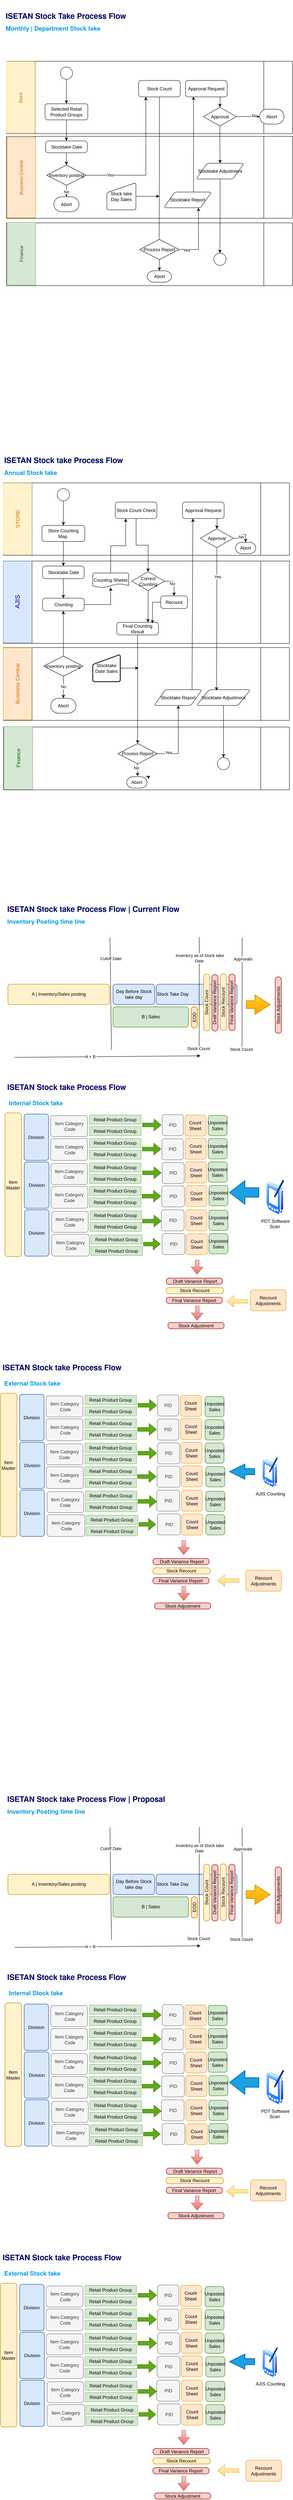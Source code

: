 <mxfile version="24.9.3">
  <diagram name="Page-1" id="vDul_YqK_dcnpiFwpa7n">
    <mxGraphModel dx="2474" dy="2046" grid="0" gridSize="10" guides="1" tooltips="1" connect="1" arrows="1" fold="1" page="1" pageScale="1" pageWidth="827" pageHeight="1169" math="0" shadow="0">
      <root>
        <mxCell id="0" />
        <mxCell id="1" parent="0" />
        <mxCell id="_SJh_2kdL77l0nsIWq_a-96" value="" style="shape=process;whiteSpace=wrap;html=1;backgroundOutline=1;rounded=0;" vertex="1" parent="1">
          <mxGeometry x="-792" y="315" width="749" height="215" as="geometry" />
        </mxCell>
        <mxCell id="k8KEBQ3MooANIXH4T0-9-83" value="&lt;h2 style=&quot;box-sizing: border-box; margin-top: 1.75rem; margin-bottom: 0.5rem; line-height: 1.2; font-size: 20px; padding-bottom: 1rem; font-family: &amp;quot;Source Sans Pro&amp;quot;, HelveticaNeue-Light, &amp;quot;Helvetica Neue Light&amp;quot;, &amp;quot;Helvetica Neue&amp;quot;, Helvetica, Arial, &amp;quot;Lucida Grande&amp;quot;, sans-serif; background-color: rgb(255, 255, 255);&quot;&gt;ISETAN Stock Take Process Flow&lt;/h2&gt;" style="text;html=1;align=left;verticalAlign=middle;whiteSpace=wrap;rounded=0;fontSize=20;fontStyle=1;fontColor=#000066;" parent="1" vertex="1">
          <mxGeometry x="-788" y="-1130" width="478" height="36" as="geometry" />
        </mxCell>
        <mxCell id="_SJh_2kdL77l0nsIWq_a-2" value="" style="shape=process;whiteSpace=wrap;html=1;backgroundOutline=1;rounded=0;" vertex="1" parent="1">
          <mxGeometry x="-784" y="-990" width="749" height="189" as="geometry" />
        </mxCell>
        <mxCell id="_SJh_2kdL77l0nsIWq_a-3" value="" style="shape=process;whiteSpace=wrap;html=1;backgroundOutline=1;rounded=0;" vertex="1" parent="1">
          <mxGeometry x="-784" y="-794" width="749" height="214" as="geometry" />
        </mxCell>
        <mxCell id="_SJh_2kdL77l0nsIWq_a-4" value="" style="shape=process;whiteSpace=wrap;html=1;backgroundOutline=1;rounded=0;" vertex="1" parent="1">
          <mxGeometry x="-784" y="-568" width="749" height="164" as="geometry" />
        </mxCell>
        <mxCell id="_SJh_2kdL77l0nsIWq_a-5" value="Store&amp;nbsp;" style="rounded=0;whiteSpace=wrap;html=1;rotation=-90;strokeColor=#FFD966;fillColor=#fff2cc;fontColor=#CC6600;labelBorderColor=none;" vertex="1" parent="1">
          <mxGeometry x="-840" y="-934" width="186" height="75.13" as="geometry" />
        </mxCell>
        <mxCell id="_SJh_2kdL77l0nsIWq_a-7" value="&lt;h2 style=&quot;box-sizing: border-box; margin-top: 1.75rem; margin-bottom: 0.5rem; line-height: 1.2; font-size: 16px; color: rgb(3, 155, 229); padding-bottom: 1rem; font-family: &amp;quot;Source Sans Pro&amp;quot;, HelveticaNeue-Light, &amp;quot;Helvetica Neue Light&amp;quot;, &amp;quot;Helvetica Neue&amp;quot;, Helvetica, Arial, &amp;quot;Lucida Grande&amp;quot;, sans-serif; background-color: rgb(255, 255, 255);&quot;&gt;Monthly | Department Stock take&lt;/h2&gt;" style="text;html=1;align=left;verticalAlign=middle;whiteSpace=wrap;rounded=0;fontSize=16;fontStyle=1" vertex="1" parent="1">
          <mxGeometry x="-788" y="-1094" width="478" height="30" as="geometry" />
        </mxCell>
        <mxCell id="_SJh_2kdL77l0nsIWq_a-8" value="Finance" style="rounded=0;whiteSpace=wrap;html=1;rotation=-90;strokeColor=#82b366;fillColor=#d5e8d4;labelBorderColor=none;fontColor=#006600;" vertex="1" parent="1">
          <mxGeometry x="-826.75" y="-525" width="163.5" height="75.13" as="geometry" />
        </mxCell>
        <mxCell id="_SJh_2kdL77l0nsIWq_a-9" value="Business Central" style="rounded=0;whiteSpace=wrap;html=1;rotation=-90;strokeColor=#d79b00;fillColor=#ffe6cc;labelBorderColor=none;fontColor=#CC6600;" vertex="1" parent="1">
          <mxGeometry x="-850" y="-723.57" width="210" height="75.13" as="geometry" />
        </mxCell>
        <mxCell id="_SJh_2kdL77l0nsIWq_a-12" value="" style="edgeStyle=orthogonalEdgeStyle;rounded=0;orthogonalLoop=1;jettySize=auto;html=1;" edge="1" parent="1" source="_SJh_2kdL77l0nsIWq_a-10" target="_SJh_2kdL77l0nsIWq_a-11">
          <mxGeometry relative="1" as="geometry" />
        </mxCell>
        <mxCell id="_SJh_2kdL77l0nsIWq_a-10" value="" style="ellipse;whiteSpace=wrap;html=1;aspect=fixed;" vertex="1" parent="1">
          <mxGeometry x="-643" y="-975" width="32" height="32" as="geometry" />
        </mxCell>
        <mxCell id="_SJh_2kdL77l0nsIWq_a-21" value="" style="edgeStyle=orthogonalEdgeStyle;rounded=0;orthogonalLoop=1;jettySize=auto;html=1;" edge="1" parent="1" source="_SJh_2kdL77l0nsIWq_a-11" target="_SJh_2kdL77l0nsIWq_a-19">
          <mxGeometry relative="1" as="geometry" />
        </mxCell>
        <mxCell id="_SJh_2kdL77l0nsIWq_a-11" value="Selected Retail Product Groups" style="rounded=1;whiteSpace=wrap;html=1;" vertex="1" parent="1">
          <mxGeometry x="-683" y="-879" width="112" height="42" as="geometry" />
        </mxCell>
        <mxCell id="_SJh_2kdL77l0nsIWq_a-15" value="" style="edgeStyle=orthogonalEdgeStyle;rounded=0;orthogonalLoop=1;jettySize=auto;html=1;" edge="1" parent="1" source="_SJh_2kdL77l0nsIWq_a-13" target="_SJh_2kdL77l0nsIWq_a-14">
          <mxGeometry relative="1" as="geometry" />
        </mxCell>
        <mxCell id="_SJh_2kdL77l0nsIWq_a-16" value="No" style="edgeLabel;html=1;align=center;verticalAlign=middle;resizable=0;points=[];" vertex="1" connectable="0" parent="_SJh_2kdL77l0nsIWq_a-15">
          <mxGeometry x="-0.058" relative="1" as="geometry">
            <mxPoint as="offset" />
          </mxGeometry>
        </mxCell>
        <mxCell id="_SJh_2kdL77l0nsIWq_a-23" style="edgeStyle=orthogonalEdgeStyle;rounded=0;orthogonalLoop=1;jettySize=auto;html=1;" edge="1" parent="1" source="_SJh_2kdL77l0nsIWq_a-13" target="_SJh_2kdL77l0nsIWq_a-18">
          <mxGeometry relative="1" as="geometry">
            <Array as="points">
              <mxPoint x="-419" y="-692" />
            </Array>
          </mxGeometry>
        </mxCell>
        <mxCell id="_SJh_2kdL77l0nsIWq_a-24" value="Yes" style="edgeLabel;html=1;align=center;verticalAlign=middle;resizable=0;points=[];" vertex="1" connectable="0" parent="_SJh_2kdL77l0nsIWq_a-23">
          <mxGeometry x="-0.647" y="1" relative="1" as="geometry">
            <mxPoint as="offset" />
          </mxGeometry>
        </mxCell>
        <mxCell id="_SJh_2kdL77l0nsIWq_a-13" value="Inventory posting" style="rhombus;whiteSpace=wrap;html=1;" vertex="1" parent="1">
          <mxGeometry x="-678.5" y="-719" width="103" height="53" as="geometry" />
        </mxCell>
        <mxCell id="_SJh_2kdL77l0nsIWq_a-14" value="Abort" style="strokeWidth=1;html=1;shape=mxgraph.flowchart.terminator;whiteSpace=wrap;" vertex="1" parent="1">
          <mxGeometry x="-660" y="-636" width="66" height="39" as="geometry" />
        </mxCell>
        <mxCell id="_SJh_2kdL77l0nsIWq_a-18" value="Stock Count" style="rounded=1;whiteSpace=wrap;html=1;absoluteArcSize=1;arcSize=14;strokeWidth=1;" vertex="1" parent="1">
          <mxGeometry x="-438" y="-940" width="109" height="43" as="geometry" />
        </mxCell>
        <mxCell id="_SJh_2kdL77l0nsIWq_a-22" style="edgeStyle=orthogonalEdgeStyle;rounded=0;orthogonalLoop=1;jettySize=auto;html=1;entryX=0.5;entryY=0;entryDx=0;entryDy=0;" edge="1" parent="1" source="_SJh_2kdL77l0nsIWq_a-19" target="_SJh_2kdL77l0nsIWq_a-13">
          <mxGeometry relative="1" as="geometry" />
        </mxCell>
        <mxCell id="_SJh_2kdL77l0nsIWq_a-19" value="Stocktake Date" style="rounded=1;whiteSpace=wrap;html=1;absoluteArcSize=1;arcSize=14;strokeWidth=1;" vertex="1" parent="1">
          <mxGeometry x="-681.5" y="-782" width="109" height="31" as="geometry" />
        </mxCell>
        <mxCell id="_SJh_2kdL77l0nsIWq_a-32" style="edgeStyle=orthogonalEdgeStyle;rounded=0;orthogonalLoop=1;jettySize=auto;html=1;" edge="1" parent="1" source="_SJh_2kdL77l0nsIWq_a-26">
          <mxGeometry relative="1" as="geometry">
            <mxPoint x="-383.108" y="-637.5" as="targetPoint" />
          </mxGeometry>
        </mxCell>
        <mxCell id="_SJh_2kdL77l0nsIWq_a-26" value="Stock take Day Sales" style="html=1;strokeWidth=1;shape=manualInput;whiteSpace=wrap;rounded=1;size=26;arcSize=11;" vertex="1" parent="1">
          <mxGeometry x="-521" y="-673" width="76" height="71" as="geometry" />
        </mxCell>
        <mxCell id="_SJh_2kdL77l0nsIWq_a-28" style="edgeStyle=orthogonalEdgeStyle;rounded=0;orthogonalLoop=1;jettySize=auto;html=1;entryX=0.347;entryY=0.093;entryDx=0;entryDy=0;entryPerimeter=0;" edge="1" parent="1" source="_SJh_2kdL77l0nsIWq_a-18">
          <mxGeometry relative="1" as="geometry">
            <mxPoint x="-384.177" y="-510.001" as="targetPoint" />
          </mxGeometry>
        </mxCell>
        <mxCell id="_SJh_2kdL77l0nsIWq_a-33" value="Stocktake Report" style="shape=parallelogram;html=1;strokeWidth=1;perimeter=parallelogramPerimeter;whiteSpace=wrap;rounded=1;arcSize=12;size=0.23;" vertex="1" parent="1">
          <mxGeometry x="-372" y="-648.44" width="125" height="41" as="geometry" />
        </mxCell>
        <mxCell id="_SJh_2kdL77l0nsIWq_a-39" value="" style="edgeStyle=orthogonalEdgeStyle;rounded=0;orthogonalLoop=1;jettySize=auto;html=1;" edge="1" parent="1" source="_SJh_2kdL77l0nsIWq_a-36" target="_SJh_2kdL77l0nsIWq_a-33">
          <mxGeometry relative="1" as="geometry">
            <Array as="points">
              <mxPoint x="-281" y="-498" />
            </Array>
          </mxGeometry>
        </mxCell>
        <mxCell id="_SJh_2kdL77l0nsIWq_a-40" value="Yes" style="edgeLabel;html=1;align=center;verticalAlign=middle;resizable=0;points=[];" vertex="1" connectable="0" parent="_SJh_2kdL77l0nsIWq_a-39">
          <mxGeometry x="-0.77" y="-1" relative="1" as="geometry">
            <mxPoint as="offset" />
          </mxGeometry>
        </mxCell>
        <mxCell id="_SJh_2kdL77l0nsIWq_a-42" value="" style="edgeStyle=orthogonalEdgeStyle;rounded=0;orthogonalLoop=1;jettySize=auto;html=1;" edge="1" parent="1" source="_SJh_2kdL77l0nsIWq_a-36">
          <mxGeometry relative="1" as="geometry">
            <mxPoint x="-383.5" y="-443" as="targetPoint" />
          </mxGeometry>
        </mxCell>
        <mxCell id="_SJh_2kdL77l0nsIWq_a-36" value="Process Report" style="rhombus;whiteSpace=wrap;html=1;" vertex="1" parent="1">
          <mxGeometry x="-435" y="-525" width="103" height="53" as="geometry" />
        </mxCell>
        <mxCell id="_SJh_2kdL77l0nsIWq_a-43" value="Approval Request" style="rounded=1;whiteSpace=wrap;html=1;absoluteArcSize=1;arcSize=14;strokeWidth=1;" vertex="1" parent="1">
          <mxGeometry x="-315" y="-940" width="109" height="43" as="geometry" />
        </mxCell>
        <mxCell id="_SJh_2kdL77l0nsIWq_a-44" style="edgeStyle=orthogonalEdgeStyle;rounded=0;orthogonalLoop=1;jettySize=auto;html=1;entryX=0.191;entryY=0.982;entryDx=0;entryDy=0;entryPerimeter=0;" edge="1" parent="1" source="_SJh_2kdL77l0nsIWq_a-33" target="_SJh_2kdL77l0nsIWq_a-43">
          <mxGeometry relative="1" as="geometry">
            <mxPoint x="-274" y="-891" as="targetPoint" />
            <Array as="points">
              <mxPoint x="-294" y="-726" />
              <mxPoint x="-294" y="-726" />
            </Array>
          </mxGeometry>
        </mxCell>
        <mxCell id="_SJh_2kdL77l0nsIWq_a-51" style="edgeStyle=orthogonalEdgeStyle;rounded=0;orthogonalLoop=1;jettySize=auto;html=1;entryX=0.5;entryY=0;entryDx=0;entryDy=0;" edge="1" parent="1" source="_SJh_2kdL77l0nsIWq_a-45" target="_SJh_2kdL77l0nsIWq_a-50">
          <mxGeometry relative="1" as="geometry" />
        </mxCell>
        <mxCell id="_SJh_2kdL77l0nsIWq_a-45" value="Approval" style="strokeWidth=1;html=1;shape=mxgraph.flowchart.decision;whiteSpace=wrap;" vertex="1" parent="1">
          <mxGeometry x="-268" y="-870" width="86" height="49" as="geometry" />
        </mxCell>
        <mxCell id="_SJh_2kdL77l0nsIWq_a-46" value="" style="endArrow=classic;html=1;rounded=0;entryX=0.5;entryY=0;entryDx=0;entryDy=0;entryPerimeter=0;exitX=0.833;exitY=0.982;exitDx=0;exitDy=0;exitPerimeter=0;" edge="1" parent="1" source="_SJh_2kdL77l0nsIWq_a-43" target="_SJh_2kdL77l0nsIWq_a-45">
          <mxGeometry width="50" height="50" relative="1" as="geometry">
            <mxPoint x="-239" y="-894" as="sourcePoint" />
            <mxPoint x="-189" y="-944" as="targetPoint" />
          </mxGeometry>
        </mxCell>
        <mxCell id="_SJh_2kdL77l0nsIWq_a-47" value="Abort" style="strokeWidth=1;html=1;shape=mxgraph.flowchart.terminator;whiteSpace=wrap;" vertex="1" parent="1">
          <mxGeometry x="-121" y="-865" width="64" height="39" as="geometry" />
        </mxCell>
        <mxCell id="_SJh_2kdL77l0nsIWq_a-48" style="edgeStyle=orthogonalEdgeStyle;rounded=0;orthogonalLoop=1;jettySize=auto;html=1;entryX=0;entryY=0.5;entryDx=0;entryDy=0;entryPerimeter=0;" edge="1" parent="1" source="_SJh_2kdL77l0nsIWq_a-45" target="_SJh_2kdL77l0nsIWq_a-47">
          <mxGeometry relative="1" as="geometry" />
        </mxCell>
        <mxCell id="_SJh_2kdL77l0nsIWq_a-49" value="No" style="edgeLabel;html=1;align=center;verticalAlign=middle;resizable=0;points=[];" vertex="1" connectable="0" parent="_SJh_2kdL77l0nsIWq_a-48">
          <mxGeometry x="0.548" y="3" relative="1" as="geometry">
            <mxPoint as="offset" />
          </mxGeometry>
        </mxCell>
        <mxCell id="_SJh_2kdL77l0nsIWq_a-54" style="edgeStyle=orthogonalEdgeStyle;rounded=0;orthogonalLoop=1;jettySize=auto;html=1;entryX=0.5;entryY=0;entryDx=0;entryDy=0;" edge="1" parent="1" source="_SJh_2kdL77l0nsIWq_a-50" target="_SJh_2kdL77l0nsIWq_a-53">
          <mxGeometry relative="1" as="geometry" />
        </mxCell>
        <mxCell id="_SJh_2kdL77l0nsIWq_a-50" value="Stocktake Adjustment" style="shape=parallelogram;html=1;strokeWidth=1;perimeter=parallelogramPerimeter;whiteSpace=wrap;rounded=1;arcSize=12;size=0.23;" vertex="1" parent="1">
          <mxGeometry x="-287" y="-723.57" width="125" height="41" as="geometry" />
        </mxCell>
        <mxCell id="_SJh_2kdL77l0nsIWq_a-53" value="" style="ellipse;whiteSpace=wrap;html=1;aspect=fixed;" vertex="1" parent="1">
          <mxGeometry x="-241" y="-489" width="32" height="32" as="geometry" />
        </mxCell>
        <mxCell id="_SJh_2kdL77l0nsIWq_a-55" value="&lt;h2 style=&quot;box-sizing: border-box; margin-top: 1.75rem; margin-bottom: 0.5rem; line-height: 1.2; font-size: 20px; padding-bottom: 1rem; font-family: &amp;quot;Source Sans Pro&amp;quot;, HelveticaNeue-Light, &amp;quot;Helvetica Neue Light&amp;quot;, &amp;quot;Helvetica Neue&amp;quot;, Helvetica, Arial, &amp;quot;Lucida Grande&amp;quot;, sans-serif; background-color: rgb(255, 255, 255);&quot;&gt;ISETAN Stock take Process Flow&lt;/h2&gt;" style="text;html=1;align=left;verticalAlign=middle;whiteSpace=wrap;rounded=0;fontSize=20;fontStyle=1;fontColor=#000066;" vertex="1" parent="1">
          <mxGeometry x="-792.005" y="30" width="478" height="36" as="geometry" />
        </mxCell>
        <mxCell id="_SJh_2kdL77l0nsIWq_a-56" value="" style="shape=process;whiteSpace=wrap;html=1;backgroundOutline=1;rounded=0;" vertex="1" parent="1">
          <mxGeometry x="-792.005" y="111" width="749" height="189" as="geometry" />
        </mxCell>
        <mxCell id="_SJh_2kdL77l0nsIWq_a-57" value="" style="shape=process;whiteSpace=wrap;html=1;backgroundOutline=1;rounded=0;" vertex="1" parent="1">
          <mxGeometry x="-792" y="541" width="749" height="190" as="geometry" />
        </mxCell>
        <mxCell id="_SJh_2kdL77l0nsIWq_a-58" value="" style="shape=process;whiteSpace=wrap;html=1;backgroundOutline=1;rounded=0;" vertex="1" parent="1">
          <mxGeometry x="-792.005" y="748.5" width="749" height="164" as="geometry" />
        </mxCell>
        <mxCell id="_SJh_2kdL77l0nsIWq_a-59" value="&lt;font style=&quot;font-size: 14px;&quot;&gt;STORE&lt;/font&gt;" style="rounded=0;whiteSpace=wrap;html=1;rotation=-90;strokeColor=#FFD966;fillColor=#fff2cc;fontColor=#CC6600;labelBorderColor=none;" vertex="1" parent="1">
          <mxGeometry x="-848.005" y="167" width="186" height="75.13" as="geometry" />
        </mxCell>
        <mxCell id="_SJh_2kdL77l0nsIWq_a-60" value="&lt;h2 style=&quot;box-sizing: border-box; margin-top: 1.75rem; margin-bottom: 0.5rem; line-height: 1.2; font-size: 16px; color: rgb(3, 155, 229); padding-bottom: 1rem; font-family: &amp;quot;Source Sans Pro&amp;quot;, HelveticaNeue-Light, &amp;quot;Helvetica Neue Light&amp;quot;, &amp;quot;Helvetica Neue&amp;quot;, Helvetica, Arial, &amp;quot;Lucida Grande&amp;quot;, sans-serif; background-color: rgb(255, 255, 255);&quot;&gt;Annual Stock take&lt;/h2&gt;" style="text;html=1;align=left;verticalAlign=middle;whiteSpace=wrap;rounded=0;fontSize=16;fontStyle=1" vertex="1" parent="1">
          <mxGeometry x="-792.005" y="66" width="478" height="30" as="geometry" />
        </mxCell>
        <mxCell id="_SJh_2kdL77l0nsIWq_a-61" value="&lt;font style=&quot;font-size: 14px;&quot;&gt;Finance&lt;/font&gt;" style="rounded=0;whiteSpace=wrap;html=1;rotation=-90;strokeColor=#82b366;fillColor=#d5e8d4;labelBorderColor=none;fontColor=#006600;" vertex="1" parent="1">
          <mxGeometry x="-834.755" y="791.5" width="163.5" height="75.13" as="geometry" />
        </mxCell>
        <mxCell id="_SJh_2kdL77l0nsIWq_a-62" value="&lt;font style=&quot;font-size: 14px;&quot;&gt;Business Central&lt;/font&gt;" style="rounded=0;whiteSpace=wrap;html=1;rotation=-90;strokeColor=#d79b00;fillColor=#ffe6cc;labelBorderColor=none;fontColor=#CC6600;" vertex="1" parent="1">
          <mxGeometry x="-849.26" y="598.19" width="188.51" height="75.13" as="geometry" />
        </mxCell>
        <mxCell id="_SJh_2kdL77l0nsIWq_a-63" value="" style="edgeStyle=orthogonalEdgeStyle;rounded=0;orthogonalLoop=1;jettySize=auto;html=1;" edge="1" parent="1" source="_SJh_2kdL77l0nsIWq_a-64" target="_SJh_2kdL77l0nsIWq_a-66">
          <mxGeometry relative="1" as="geometry" />
        </mxCell>
        <mxCell id="_SJh_2kdL77l0nsIWq_a-64" value="" style="ellipse;whiteSpace=wrap;html=1;aspect=fixed;" vertex="1" parent="1">
          <mxGeometry x="-651.005" y="126" width="32" height="32" as="geometry" />
        </mxCell>
        <mxCell id="_SJh_2kdL77l0nsIWq_a-108" value="" style="edgeStyle=orthogonalEdgeStyle;rounded=0;orthogonalLoop=1;jettySize=auto;html=1;" edge="1" parent="1" source="_SJh_2kdL77l0nsIWq_a-66" target="_SJh_2kdL77l0nsIWq_a-75">
          <mxGeometry relative="1" as="geometry" />
        </mxCell>
        <mxCell id="_SJh_2kdL77l0nsIWq_a-66" value="Store Counting&lt;br&gt;Map&amp;nbsp;" style="rounded=1;whiteSpace=wrap;html=1;" vertex="1" parent="1">
          <mxGeometry x="-691.005" y="222" width="112" height="42" as="geometry" />
        </mxCell>
        <mxCell id="_SJh_2kdL77l0nsIWq_a-67" value="" style="edgeStyle=orthogonalEdgeStyle;rounded=0;orthogonalLoop=1;jettySize=auto;html=1;exitX=0.5;exitY=1;exitDx=0;exitDy=0;" edge="1" parent="1" source="_SJh_2kdL77l0nsIWq_a-71" target="_SJh_2kdL77l0nsIWq_a-72">
          <mxGeometry relative="1" as="geometry">
            <mxPoint x="-635" y="650.497" as="sourcePoint" />
          </mxGeometry>
        </mxCell>
        <mxCell id="_SJh_2kdL77l0nsIWq_a-68" value="No" style="edgeLabel;html=1;align=center;verticalAlign=middle;resizable=0;points=[];" vertex="1" connectable="0" parent="_SJh_2kdL77l0nsIWq_a-67">
          <mxGeometry x="-0.058" relative="1" as="geometry">
            <mxPoint as="offset" />
          </mxGeometry>
        </mxCell>
        <mxCell id="_SJh_2kdL77l0nsIWq_a-136" style="edgeStyle=orthogonalEdgeStyle;rounded=0;orthogonalLoop=1;jettySize=auto;html=1;entryX=0.5;entryY=1;entryDx=0;entryDy=0;" edge="1" parent="1" source="_SJh_2kdL77l0nsIWq_a-71" target="_SJh_2kdL77l0nsIWq_a-99">
          <mxGeometry relative="1" as="geometry" />
        </mxCell>
        <mxCell id="_SJh_2kdL77l0nsIWq_a-71" value="Inventory posting" style="rhombus;whiteSpace=wrap;html=1;" vertex="1" parent="1">
          <mxGeometry x="-686.505" y="563" width="103" height="53" as="geometry" />
        </mxCell>
        <mxCell id="_SJh_2kdL77l0nsIWq_a-72" value="Abort" style="strokeWidth=1;html=1;shape=mxgraph.flowchart.terminator;whiteSpace=wrap;" vertex="1" parent="1">
          <mxGeometry x="-668.005" y="673.32" width="66" height="39" as="geometry" />
        </mxCell>
        <mxCell id="_SJh_2kdL77l0nsIWq_a-73" value="Stock Count Check" style="rounded=1;whiteSpace=wrap;html=1;absoluteArcSize=1;arcSize=14;strokeWidth=1;" vertex="1" parent="1">
          <mxGeometry x="-499.005" y="161" width="109" height="43" as="geometry" />
        </mxCell>
        <mxCell id="_SJh_2kdL77l0nsIWq_a-106" style="edgeStyle=orthogonalEdgeStyle;rounded=0;orthogonalLoop=1;jettySize=auto;html=1;entryX=0.5;entryY=0;entryDx=0;entryDy=0;" edge="1" parent="1" source="_SJh_2kdL77l0nsIWq_a-75" target="_SJh_2kdL77l0nsIWq_a-99">
          <mxGeometry relative="1" as="geometry" />
        </mxCell>
        <mxCell id="_SJh_2kdL77l0nsIWq_a-75" value="Stocktake Date" style="rounded=1;whiteSpace=wrap;html=1;absoluteArcSize=1;arcSize=14;strokeWidth=1;" vertex="1" parent="1">
          <mxGeometry x="-689.5" y="328" width="109" height="33" as="geometry" />
        </mxCell>
        <mxCell id="_SJh_2kdL77l0nsIWq_a-135" style="edgeStyle=orthogonalEdgeStyle;rounded=0;orthogonalLoop=1;jettySize=auto;html=1;" edge="1" parent="1" source="_SJh_2kdL77l0nsIWq_a-77">
          <mxGeometry relative="1" as="geometry">
            <mxPoint x="-438.219" y="594.5" as="targetPoint" />
          </mxGeometry>
        </mxCell>
        <mxCell id="_SJh_2kdL77l0nsIWq_a-77" value="Stocktake Date Sales" style="html=1;strokeWidth=2;shape=manualInput;whiteSpace=wrap;rounded=1;size=26;arcSize=11;" vertex="1" parent="1">
          <mxGeometry x="-558" y="559" width="72" height="71" as="geometry" />
        </mxCell>
        <mxCell id="_SJh_2kdL77l0nsIWq_a-79" value="Stocktake Report" style="shape=parallelogram;html=1;strokeWidth=1;perimeter=parallelogramPerimeter;whiteSpace=wrap;rounded=1;arcSize=12;size=0.23;" vertex="1" parent="1">
          <mxGeometry x="-397.005" y="651.0" width="125" height="41" as="geometry" />
        </mxCell>
        <mxCell id="_SJh_2kdL77l0nsIWq_a-129" value="" style="edgeStyle=orthogonalEdgeStyle;rounded=0;orthogonalLoop=1;jettySize=auto;html=1;" edge="1" parent="1" source="_SJh_2kdL77l0nsIWq_a-83">
          <mxGeometry relative="1" as="geometry">
            <mxPoint x="-440.5" y="877" as="targetPoint" />
          </mxGeometry>
        </mxCell>
        <mxCell id="_SJh_2kdL77l0nsIWq_a-132" value="No" style="edgeLabel;html=1;align=center;verticalAlign=middle;resizable=0;points=[];" vertex="1" connectable="0" parent="_SJh_2kdL77l0nsIWq_a-129">
          <mxGeometry x="-0.351" y="-4" relative="1" as="geometry">
            <mxPoint as="offset" />
          </mxGeometry>
        </mxCell>
        <mxCell id="_SJh_2kdL77l0nsIWq_a-130" style="edgeStyle=orthogonalEdgeStyle;rounded=0;orthogonalLoop=1;jettySize=auto;html=1;" edge="1" parent="1" source="_SJh_2kdL77l0nsIWq_a-83" target="_SJh_2kdL77l0nsIWq_a-79">
          <mxGeometry relative="1" as="geometry">
            <Array as="points">
              <mxPoint x="-334" y="818" />
            </Array>
          </mxGeometry>
        </mxCell>
        <mxCell id="_SJh_2kdL77l0nsIWq_a-131" value="Yes" style="edgeLabel;html=1;align=center;verticalAlign=middle;resizable=0;points=[];" vertex="1" connectable="0" parent="_SJh_2kdL77l0nsIWq_a-130">
          <mxGeometry x="-0.681" y="3" relative="1" as="geometry">
            <mxPoint as="offset" />
          </mxGeometry>
        </mxCell>
        <mxCell id="_SJh_2kdL77l0nsIWq_a-83" value="Process Report" style="rhombus;whiteSpace=wrap;html=1;" vertex="1" parent="1">
          <mxGeometry x="-491.995" y="791.5" width="103" height="53" as="geometry" />
        </mxCell>
        <mxCell id="_SJh_2kdL77l0nsIWq_a-85" value="Approval Request" style="rounded=1;whiteSpace=wrap;html=1;absoluteArcSize=1;arcSize=14;strokeWidth=1;" vertex="1" parent="1">
          <mxGeometry x="-323.005" y="161" width="109" height="43" as="geometry" />
        </mxCell>
        <mxCell id="_SJh_2kdL77l0nsIWq_a-88" value="Approval" style="strokeWidth=1;html=1;shape=mxgraph.flowchart.decision;whiteSpace=wrap;" vertex="1" parent="1">
          <mxGeometry x="-276.005" y="231" width="86" height="49" as="geometry" />
        </mxCell>
        <mxCell id="_SJh_2kdL77l0nsIWq_a-89" value="" style="endArrow=classic;html=1;rounded=0;entryX=0.5;entryY=0;entryDx=0;entryDy=0;entryPerimeter=0;exitX=0.833;exitY=0.982;exitDx=0;exitDy=0;exitPerimeter=0;" edge="1" parent="1" source="_SJh_2kdL77l0nsIWq_a-85" target="_SJh_2kdL77l0nsIWq_a-88">
          <mxGeometry width="50" height="50" relative="1" as="geometry">
            <mxPoint x="-247.005" y="207" as="sourcePoint" />
            <mxPoint x="-197.005" y="157" as="targetPoint" />
          </mxGeometry>
        </mxCell>
        <mxCell id="_SJh_2kdL77l0nsIWq_a-90" value="Abort" style="strokeWidth=1;html=1;shape=mxgraph.flowchart.terminator;whiteSpace=wrap;" vertex="1" parent="1">
          <mxGeometry x="-184" y="266" width="53" height="30" as="geometry" />
        </mxCell>
        <mxCell id="_SJh_2kdL77l0nsIWq_a-93" style="edgeStyle=orthogonalEdgeStyle;rounded=0;orthogonalLoop=1;jettySize=auto;html=1;entryX=0.5;entryY=0;entryDx=0;entryDy=0;" edge="1" parent="1" source="_SJh_2kdL77l0nsIWq_a-94" target="_SJh_2kdL77l0nsIWq_a-95">
          <mxGeometry relative="1" as="geometry">
            <mxPoint x="-232.5" y="633.93" as="sourcePoint" />
          </mxGeometry>
        </mxCell>
        <mxCell id="_SJh_2kdL77l0nsIWq_a-94" value="Stocktake Adjustment" style="shape=parallelogram;html=1;strokeWidth=1;perimeter=parallelogramPerimeter;whiteSpace=wrap;rounded=1;arcSize=12;size=0.23;" vertex="1" parent="1">
          <mxGeometry x="-286" y="651" width="140.99" height="41" as="geometry" />
        </mxCell>
        <mxCell id="_SJh_2kdL77l0nsIWq_a-95" value="" style="ellipse;whiteSpace=wrap;html=1;aspect=fixed;" vertex="1" parent="1">
          <mxGeometry x="-231.505" y="828" width="32" height="32" as="geometry" />
        </mxCell>
        <mxCell id="_SJh_2kdL77l0nsIWq_a-97" value="&lt;font style=&quot;font-size: 17px;&quot;&gt;AJIS&lt;/font&gt;" style="rounded=0;whiteSpace=wrap;html=1;rotation=-90;strokeColor=#6c8ebf;fillColor=#dae8fc;labelBorderColor=none;fontColor=#000099;" vertex="1" parent="1">
          <mxGeometry x="-861.44" y="384.11" width="212.87" height="75.13" as="geometry" />
        </mxCell>
        <mxCell id="_SJh_2kdL77l0nsIWq_a-107" value="" style="edgeStyle=orthogonalEdgeStyle;rounded=0;orthogonalLoop=1;jettySize=auto;html=1;" edge="1" parent="1" source="_SJh_2kdL77l0nsIWq_a-99" target="_SJh_2kdL77l0nsIWq_a-100">
          <mxGeometry relative="1" as="geometry" />
        </mxCell>
        <mxCell id="_SJh_2kdL77l0nsIWq_a-99" value="Counting" style="rounded=1;whiteSpace=wrap;html=1;absoluteArcSize=1;arcSize=14;strokeWidth=1;" vertex="1" parent="1">
          <mxGeometry x="-689.5" y="412" width="109" height="33" as="geometry" />
        </mxCell>
        <mxCell id="_SJh_2kdL77l0nsIWq_a-109" style="edgeStyle=orthogonalEdgeStyle;rounded=0;orthogonalLoop=1;jettySize=auto;html=1;entryX=0.25;entryY=1;entryDx=0;entryDy=0;" edge="1" parent="1" source="_SJh_2kdL77l0nsIWq_a-100" target="_SJh_2kdL77l0nsIWq_a-73">
          <mxGeometry relative="1" as="geometry" />
        </mxCell>
        <mxCell id="_SJh_2kdL77l0nsIWq_a-100" value="Counting Sheets" style="strokeWidth=1;html=1;shape=mxgraph.flowchart.document2;whiteSpace=wrap;size=0.25;" vertex="1" parent="1">
          <mxGeometry x="-558" y="346.11" width="94" height="38" as="geometry" />
        </mxCell>
        <mxCell id="_SJh_2kdL77l0nsIWq_a-102" style="edgeStyle=orthogonalEdgeStyle;rounded=0;orthogonalLoop=1;jettySize=auto;html=1;entryX=0.5;entryY=0;entryDx=0;entryDy=0;" edge="1" parent="1" source="_SJh_2kdL77l0nsIWq_a-101" target="_SJh_2kdL77l0nsIWq_a-83">
          <mxGeometry relative="1" as="geometry" />
        </mxCell>
        <mxCell id="_SJh_2kdL77l0nsIWq_a-101" value="Final Counting Result" style="rounded=1;whiteSpace=wrap;html=1;absoluteArcSize=1;arcSize=14;strokeWidth=1;" vertex="1" parent="1">
          <mxGeometry x="-495" y="475" width="109" height="33" as="geometry" />
        </mxCell>
        <mxCell id="_SJh_2kdL77l0nsIWq_a-114" style="edgeStyle=orthogonalEdgeStyle;rounded=0;orthogonalLoop=1;jettySize=auto;html=1;entryX=0.75;entryY=0;entryDx=0;entryDy=0;" edge="1" parent="1" source="_SJh_2kdL77l0nsIWq_a-110" target="_SJh_2kdL77l0nsIWq_a-101">
          <mxGeometry relative="1" as="geometry" />
        </mxCell>
        <mxCell id="_SJh_2kdL77l0nsIWq_a-110" value="Correct Counting" style="strokeWidth=1;html=1;shape=mxgraph.flowchart.decision;whiteSpace=wrap;" vertex="1" parent="1">
          <mxGeometry x="-456.005" y="343" width="86" height="49" as="geometry" />
        </mxCell>
        <mxCell id="_SJh_2kdL77l0nsIWq_a-111" value="Recount" style="rounded=1;whiteSpace=wrap;html=1;absoluteArcSize=1;arcSize=14;strokeWidth=1;" vertex="1" parent="1">
          <mxGeometry x="-380.01" y="406" width="70.01" height="33" as="geometry" />
        </mxCell>
        <mxCell id="_SJh_2kdL77l0nsIWq_a-115" style="edgeStyle=orthogonalEdgeStyle;rounded=0;orthogonalLoop=1;jettySize=auto;html=1;entryX=0.5;entryY=0;entryDx=0;entryDy=0;entryPerimeter=0;" edge="1" parent="1" source="_SJh_2kdL77l0nsIWq_a-73" target="_SJh_2kdL77l0nsIWq_a-110">
          <mxGeometry relative="1" as="geometry" />
        </mxCell>
        <mxCell id="_SJh_2kdL77l0nsIWq_a-120" style="edgeStyle=orthogonalEdgeStyle;rounded=0;orthogonalLoop=1;jettySize=auto;html=1;entryX=0.857;entryY=0.081;entryDx=0;entryDy=0;entryPerimeter=0;" edge="1" parent="1" source="_SJh_2kdL77l0nsIWq_a-111" target="_SJh_2kdL77l0nsIWq_a-101">
          <mxGeometry relative="1" as="geometry" />
        </mxCell>
        <mxCell id="_SJh_2kdL77l0nsIWq_a-123" value="" style="endArrow=classic;html=1;rounded=0;entryX=0.5;entryY=0;entryDx=0;entryDy=0;exitX=1;exitY=0.5;exitDx=0;exitDy=0;exitPerimeter=0;" edge="1" parent="1" source="_SJh_2kdL77l0nsIWq_a-110" target="_SJh_2kdL77l0nsIWq_a-111">
          <mxGeometry width="50" height="50" relative="1" as="geometry">
            <mxPoint x="-369" y="369" as="sourcePoint" />
            <mxPoint x="-319" y="319" as="targetPoint" />
            <Array as="points">
              <mxPoint x="-345" y="368" />
            </Array>
          </mxGeometry>
        </mxCell>
        <mxCell id="_SJh_2kdL77l0nsIWq_a-124" value="No" style="edgeLabel;html=1;align=center;verticalAlign=middle;resizable=0;points=[];" vertex="1" connectable="0" parent="_SJh_2kdL77l0nsIWq_a-123">
          <mxGeometry x="-0.032" y="-5" relative="1" as="geometry">
            <mxPoint as="offset" />
          </mxGeometry>
        </mxCell>
        <mxCell id="_SJh_2kdL77l0nsIWq_a-125" value="" style="endArrow=classic;html=1;rounded=0;entryX=0.25;entryY=1;entryDx=0;entryDy=0;" edge="1" parent="1" target="_SJh_2kdL77l0nsIWq_a-85">
          <mxGeometry width="50" height="50" relative="1" as="geometry">
            <mxPoint x="-298" y="652" as="sourcePoint" />
            <mxPoint x="-248" y="602" as="targetPoint" />
          </mxGeometry>
        </mxCell>
        <mxCell id="_SJh_2kdL77l0nsIWq_a-126" style="edgeStyle=orthogonalEdgeStyle;rounded=0;orthogonalLoop=1;jettySize=auto;html=1;entryX=0.371;entryY=0.055;entryDx=0;entryDy=0;entryPerimeter=0;" edge="1" parent="1" source="_SJh_2kdL77l0nsIWq_a-88" target="_SJh_2kdL77l0nsIWq_a-94">
          <mxGeometry relative="1" as="geometry" />
        </mxCell>
        <mxCell id="_SJh_2kdL77l0nsIWq_a-133" value="Yes" style="edgeLabel;html=1;align=center;verticalAlign=middle;resizable=0;points=[];" vertex="1" connectable="0" parent="_SJh_2kdL77l0nsIWq_a-126">
          <mxGeometry x="-0.597" y="2" relative="1" as="geometry">
            <mxPoint as="offset" />
          </mxGeometry>
        </mxCell>
        <mxCell id="_SJh_2kdL77l0nsIWq_a-128" style="edgeStyle=orthogonalEdgeStyle;rounded=0;orthogonalLoop=1;jettySize=auto;html=1;exitX=0.81;exitY=0;exitDx=0;exitDy=0;exitPerimeter=0;entryX=0.911;entryY=0.306;entryDx=0;entryDy=0;entryPerimeter=0;" edge="1" parent="1">
          <mxGeometry relative="1" as="geometry">
            <mxPoint x="-419.112" y="877" as="sourcePoint" />
            <mxPoint x="-412.142" y="884.344" as="targetPoint" />
          </mxGeometry>
        </mxCell>
        <mxCell id="_SJh_2kdL77l0nsIWq_a-138" style="edgeStyle=orthogonalEdgeStyle;rounded=0;orthogonalLoop=1;jettySize=auto;html=1;entryX=0.5;entryY=0;entryDx=0;entryDy=0;entryPerimeter=0;" edge="1" parent="1" source="_SJh_2kdL77l0nsIWq_a-88" target="_SJh_2kdL77l0nsIWq_a-90">
          <mxGeometry relative="1" as="geometry" />
        </mxCell>
        <mxCell id="_SJh_2kdL77l0nsIWq_a-139" value="No" style="edgeLabel;html=1;align=center;verticalAlign=middle;resizable=0;points=[];" vertex="1" connectable="0" parent="_SJh_2kdL77l0nsIWq_a-138">
          <mxGeometry x="-0.239" y="-1" relative="1" as="geometry">
            <mxPoint as="offset" />
          </mxGeometry>
        </mxCell>
        <mxCell id="_SJh_2kdL77l0nsIWq_a-141" value="Abort" style="strokeWidth=1;html=1;shape=mxgraph.flowchart.terminator;whiteSpace=wrap;" vertex="1" parent="1">
          <mxGeometry x="-469" y="878" width="53" height="30" as="geometry" />
        </mxCell>
        <mxCell id="_SJh_2kdL77l0nsIWq_a-142" value="Abort" style="strokeWidth=1;html=1;shape=mxgraph.flowchart.terminator;whiteSpace=wrap;" vertex="1" parent="1">
          <mxGeometry x="-415.5" y="-443" width="64" height="30" as="geometry" />
        </mxCell>
        <mxCell id="_SJh_2kdL77l0nsIWq_a-202" value="&lt;h2 style=&quot;box-sizing: border-box; margin-top: 1.75rem; margin-bottom: 0.5rem; line-height: 1.2; font-size: 20px; padding-bottom: 1rem; font-family: &amp;quot;Source Sans Pro&amp;quot;, HelveticaNeue-Light, &amp;quot;Helvetica Neue Light&amp;quot;, &amp;quot;Helvetica Neue&amp;quot;, Helvetica, Arial, &amp;quot;Lucida Grande&amp;quot;, sans-serif; background-color: rgb(255, 255, 255);&quot;&gt;ISETAN Stock take Process Flow | Current Flow&lt;/h2&gt;" style="text;html=1;align=left;verticalAlign=middle;whiteSpace=wrap;rounded=0;fontSize=20;fontStyle=1;fontColor=#000066;" vertex="1" parent="1">
          <mxGeometry x="-784.28" y="1202" width="478" height="36" as="geometry" />
        </mxCell>
        <mxCell id="_SJh_2kdL77l0nsIWq_a-203" value="&lt;h2 style=&quot;box-sizing: border-box; margin-top: 1.75rem; margin-bottom: 0.5rem; line-height: 1.2; font-size: 16px; color: rgb(3, 155, 229); padding-bottom: 1rem; font-family: &amp;quot;Source Sans Pro&amp;quot;, HelveticaNeue-Light, &amp;quot;Helvetica Neue Light&amp;quot;, &amp;quot;Helvetica Neue&amp;quot;, Helvetica, Arial, &amp;quot;Lucida Grande&amp;quot;, sans-serif; background-color: rgb(255, 255, 255);&quot;&gt;Inventory Posting time line&lt;/h2&gt;" style="text;html=1;align=left;verticalAlign=middle;whiteSpace=wrap;rounded=0;fontSize=16;fontStyle=1" vertex="1" parent="1">
          <mxGeometry x="-784.28" y="1238" width="478" height="30" as="geometry" />
        </mxCell>
        <mxCell id="_SJh_2kdL77l0nsIWq_a-204" value="A | Inventory/Sales posting" style="rounded=1;whiteSpace=wrap;html=1;absoluteArcSize=1;arcSize=14;strokeWidth=2;fillColor=#fff2cc;strokeColor=#d6b656;" vertex="1" parent="1">
          <mxGeometry x="-780.28" y="1419.98" width="266" height="53" as="geometry" />
        </mxCell>
        <mxCell id="_SJh_2kdL77l0nsIWq_a-205" value="B | Sales" style="rounded=1;whiteSpace=wrap;html=1;absoluteArcSize=1;arcSize=14;strokeWidth=2;fillColor=#d5e8d4;strokeColor=#82b366;" vertex="1" parent="1">
          <mxGeometry x="-505" y="1478.98" width="198" height="53" as="geometry" />
        </mxCell>
        <mxCell id="_SJh_2kdL77l0nsIWq_a-208" value="Stock Take Day" style="rounded=1;whiteSpace=wrap;html=1;absoluteArcSize=1;arcSize=14;strokeWidth=2;fillColor=#dae8fc;strokeColor=#6c8ebf;align=left;" vertex="1" parent="1">
          <mxGeometry x="-391.78" y="1419.98" width="211.78" height="53" as="geometry" />
        </mxCell>
        <mxCell id="_SJh_2kdL77l0nsIWq_a-209" value="Day Before Stock take day" style="rounded=1;whiteSpace=wrap;html=1;absoluteArcSize=1;arcSize=14;strokeWidth=2;fillColor=#dae8fc;strokeColor=#6c8ebf;" vertex="1" parent="1">
          <mxGeometry x="-505" y="1419.98" width="109" height="53" as="geometry" />
        </mxCell>
        <mxCell id="_SJh_2kdL77l0nsIWq_a-210" value="" style="endArrow=none;html=1;rounded=0;" edge="1" parent="1">
          <mxGeometry width="50" height="50" relative="1" as="geometry">
            <mxPoint x="-509" y="1591" as="sourcePoint" />
            <mxPoint x="-513" y="1298" as="targetPoint" />
          </mxGeometry>
        </mxCell>
        <mxCell id="_SJh_2kdL77l0nsIWq_a-211" value="Cutoff Date" style="edgeLabel;html=1;align=center;verticalAlign=middle;resizable=0;points=[];" vertex="1" connectable="0" parent="_SJh_2kdL77l0nsIWq_a-210">
          <mxGeometry x="0.823" relative="1" as="geometry">
            <mxPoint x="1" y="29" as="offset" />
          </mxGeometry>
        </mxCell>
        <mxCell id="_SJh_2kdL77l0nsIWq_a-212" value="" style="endArrow=none;html=1;rounded=0;" edge="1" parent="1">
          <mxGeometry width="50" height="50" relative="1" as="geometry">
            <mxPoint x="-279.28" y="1592.98" as="sourcePoint" />
            <mxPoint x="-279" y="1297" as="targetPoint" />
          </mxGeometry>
        </mxCell>
        <mxCell id="_SJh_2kdL77l0nsIWq_a-213" value="Inventory as of Stock take&lt;br&gt;Date&amp;nbsp;" style="edgeLabel;html=1;align=center;verticalAlign=middle;resizable=0;points=[];" vertex="1" connectable="0" parent="_SJh_2kdL77l0nsIWq_a-212">
          <mxGeometry x="0.823" relative="1" as="geometry">
            <mxPoint x="1" y="29" as="offset" />
          </mxGeometry>
        </mxCell>
        <mxCell id="_SJh_2kdL77l0nsIWq_a-217" value="Stock Count" style="edgeLabel;html=1;align=center;verticalAlign=middle;resizable=0;points=[];" vertex="1" connectable="0" parent="_SJh_2kdL77l0nsIWq_a-212">
          <mxGeometry x="-0.769" y="-1" relative="1" as="geometry">
            <mxPoint x="-3" y="29" as="offset" />
          </mxGeometry>
        </mxCell>
        <mxCell id="_SJh_2kdL77l0nsIWq_a-215" value="" style="endArrow=classic;html=1;rounded=0;" edge="1" parent="1">
          <mxGeometry width="50" height="50" relative="1" as="geometry">
            <mxPoint x="-763.01" y="1611" as="sourcePoint" />
            <mxPoint x="-276.01" y="1607" as="targetPoint" />
          </mxGeometry>
        </mxCell>
        <mxCell id="_SJh_2kdL77l0nsIWq_a-216" value="A + B&amp;nbsp;" style="edgeLabel;html=1;align=center;verticalAlign=middle;resizable=0;points=[];" vertex="1" connectable="0" parent="_SJh_2kdL77l0nsIWq_a-215">
          <mxGeometry x="-0.178" y="1" relative="1" as="geometry">
            <mxPoint as="offset" />
          </mxGeometry>
        </mxCell>
        <mxCell id="_SJh_2kdL77l0nsIWq_a-218" value="&amp;nbsp;Draft Variance Report" style="rounded=1;whiteSpace=wrap;html=1;absoluteArcSize=1;arcSize=14;strokeWidth=2;verticalAlign=middle;horizontal=0;fillColor=#f8cecc;strokeColor=#b85450;" vertex="1" parent="1">
          <mxGeometry x="-246" y="1394.98" width="16.01" height="147.02" as="geometry" />
        </mxCell>
        <mxCell id="_SJh_2kdL77l0nsIWq_a-220" value="Stock Count" style="rounded=1;whiteSpace=wrap;html=1;absoluteArcSize=1;arcSize=14;strokeWidth=2;verticalAlign=middle;horizontal=0;fillColor=#fff2cc;strokeColor=#d6b656;" vertex="1" parent="1">
          <mxGeometry x="-267.5" y="1394" width="16.01" height="148" as="geometry" />
        </mxCell>
        <mxCell id="_SJh_2kdL77l0nsIWq_a-221" value="EOD" style="rounded=1;whiteSpace=wrap;html=1;absoluteArcSize=1;arcSize=14;strokeWidth=2;verticalAlign=middle;horizontal=0;fillColor=#ffe6cc;strokeColor=#d79b00;" vertex="1" parent="1">
          <mxGeometry x="-300" y="1479" width="16.01" height="55" as="geometry" />
        </mxCell>
        <mxCell id="_SJh_2kdL77l0nsIWq_a-223" value="Stock Recount" style="rounded=1;whiteSpace=wrap;html=1;absoluteArcSize=1;arcSize=14;strokeWidth=2;verticalAlign=middle;horizontal=0;fillColor=#fff2cc;strokeColor=#d6b656;" vertex="1" parent="1">
          <mxGeometry x="-224.01" y="1393" width="16.01" height="148" as="geometry" />
        </mxCell>
        <mxCell id="_SJh_2kdL77l0nsIWq_a-224" value="Final Variance Report" style="rounded=1;whiteSpace=wrap;html=1;absoluteArcSize=1;arcSize=14;strokeWidth=2;verticalAlign=middle;horizontal=0;fillColor=#f8cecc;strokeColor=#b85450;" vertex="1" parent="1">
          <mxGeometry x="-201.28" y="1393.98" width="16.01" height="147.02" as="geometry" />
        </mxCell>
        <mxCell id="_SJh_2kdL77l0nsIWq_a-246" value="Item Master" style="rounded=1;whiteSpace=wrap;html=1;absoluteArcSize=1;arcSize=14;strokeWidth=2;fillColor=#fff2cc;strokeColor=#d6b656;" vertex="1" parent="1">
          <mxGeometry x="-788" y="1756" width="43.28" height="375" as="geometry" />
        </mxCell>
        <mxCell id="_SJh_2kdL77l0nsIWq_a-247" value="Division" style="rounded=1;whiteSpace=wrap;html=1;absoluteArcSize=1;arcSize=14;strokeWidth=2;fillColor=#dae8fc;strokeColor=#6c8ebf;" vertex="1" parent="1">
          <mxGeometry x="-737.72" y="1759" width="64" height="121" as="geometry" />
        </mxCell>
        <mxCell id="_SJh_2kdL77l0nsIWq_a-248" value="Division" style="rounded=1;whiteSpace=wrap;html=1;absoluteArcSize=1;arcSize=14;strokeWidth=2;fillColor=#dae8fc;strokeColor=#6c8ebf;" vertex="1" parent="1">
          <mxGeometry x="-737.44" y="1884" width="64.72" height="121" as="geometry" />
        </mxCell>
        <mxCell id="_SJh_2kdL77l0nsIWq_a-249" value="Division" style="rounded=1;whiteSpace=wrap;html=1;absoluteArcSize=1;arcSize=14;strokeWidth=2;fillColor=#dae8fc;strokeColor=#6c8ebf;" vertex="1" parent="1">
          <mxGeometry x="-736.72" y="2009" width="64" height="121" as="geometry" />
        </mxCell>
        <mxCell id="_SJh_2kdL77l0nsIWq_a-250" value="Item Category&lt;br&gt;&amp;nbsp;Code" style="rounded=1;whiteSpace=wrap;html=1;absoluteArcSize=1;arcSize=14;strokeWidth=1;fillColor=#f5f5f5;strokeColor=#666666;fontColor=#333333;" vertex="1" parent="1">
          <mxGeometry x="-668.29" y="1763" width="96.57" height="55" as="geometry" />
        </mxCell>
        <mxCell id="_SJh_2kdL77l0nsIWq_a-254" value="Item Category&lt;br&gt;&amp;nbsp;Code" style="rounded=1;whiteSpace=wrap;html=1;absoluteArcSize=1;arcSize=14;strokeWidth=1;fillColor=#f5f5f5;strokeColor=#666666;fontColor=#333333;" vertex="1" parent="1">
          <mxGeometry x="-668.29" y="1823" width="96.57" height="57" as="geometry" />
        </mxCell>
        <mxCell id="_SJh_2kdL77l0nsIWq_a-261" value="Item Category &lt;br&gt;Code" style="rounded=1;whiteSpace=wrap;html=1;absoluteArcSize=1;arcSize=14;strokeWidth=1;fillColor=#f5f5f5;strokeColor=#666666;fontColor=#333333;" vertex="1" parent="1">
          <mxGeometry x="-667.58" y="1888" width="95.86" height="55" as="geometry" />
        </mxCell>
        <mxCell id="_SJh_2kdL77l0nsIWq_a-262" value="Item Category &lt;br&gt;Code" style="rounded=1;whiteSpace=wrap;html=1;absoluteArcSize=1;arcSize=14;strokeWidth=1;fillColor=#f5f5f5;strokeColor=#666666;fontColor=#333333;" vertex="1" parent="1">
          <mxGeometry x="-667.58" y="1948" width="96.86" height="57" as="geometry" />
        </mxCell>
        <mxCell id="_SJh_2kdL77l0nsIWq_a-263" value="Item Category &lt;br&gt;Code" style="rounded=1;whiteSpace=wrap;html=1;absoluteArcSize=1;arcSize=14;strokeWidth=1;fillColor=#f5f5f5;strokeColor=#666666;fontColor=#333333;" vertex="1" parent="1">
          <mxGeometry x="-665.72" y="2013" width="96" height="55" as="geometry" />
        </mxCell>
        <mxCell id="_SJh_2kdL77l0nsIWq_a-264" value="Item Category&lt;br&gt;&amp;nbsp;Code" style="rounded=1;whiteSpace=wrap;html=1;absoluteArcSize=1;arcSize=14;strokeWidth=1;fillColor=#f5f5f5;strokeColor=#666666;fontColor=#333333;" vertex="1" parent="1">
          <mxGeometry x="-665.72" y="2073" width="99" height="57" as="geometry" />
        </mxCell>
        <mxCell id="_SJh_2kdL77l0nsIWq_a-265" value="Retail Product Group" style="rounded=0;whiteSpace=wrap;html=1;fillColor=#d5e8d4;strokeColor=#82b366;" vertex="1" parent="1">
          <mxGeometry x="-566.72" y="1761.5" width="135.27" height="24" as="geometry" />
        </mxCell>
        <mxCell id="_SJh_2kdL77l0nsIWq_a-266" value="Retail Product Group" style="rounded=0;whiteSpace=wrap;html=1;fillColor=#d5e8d4;strokeColor=#82b366;" vertex="1" parent="1">
          <mxGeometry x="-566.72" y="1791.5" width="135.27" height="24" as="geometry" />
        </mxCell>
        <mxCell id="_SJh_2kdL77l0nsIWq_a-267" value="Retail Product Group" style="rounded=0;whiteSpace=wrap;html=1;fillColor=#d5e8d4;strokeColor=#82b366;" vertex="1" parent="1">
          <mxGeometry x="-566.72" y="1823" width="135.27" height="24" as="geometry" />
        </mxCell>
        <mxCell id="_SJh_2kdL77l0nsIWq_a-268" value="Retail Product Group" style="rounded=0;whiteSpace=wrap;html=1;fillColor=#d5e8d4;strokeColor=#82b366;" vertex="1" parent="1">
          <mxGeometry x="-566.72" y="1853" width="135.27" height="24" as="geometry" />
        </mxCell>
        <mxCell id="_SJh_2kdL77l0nsIWq_a-269" value="Retail Product Group" style="rounded=0;whiteSpace=wrap;html=1;fillColor=#d5e8d4;strokeColor=#82b366;" vertex="1" parent="1">
          <mxGeometry x="-566.72" y="1886.5" width="135.27" height="24" as="geometry" />
        </mxCell>
        <mxCell id="_SJh_2kdL77l0nsIWq_a-270" value="Retail Product Group" style="rounded=0;whiteSpace=wrap;html=1;fillColor=#d5e8d4;strokeColor=#82b366;" vertex="1" parent="1">
          <mxGeometry x="-566.72" y="1916.5" width="135.27" height="24" as="geometry" />
        </mxCell>
        <mxCell id="_SJh_2kdL77l0nsIWq_a-271" value="Retail Product Group" style="rounded=0;whiteSpace=wrap;html=1;fillColor=#d5e8d4;strokeColor=#82b366;" vertex="1" parent="1">
          <mxGeometry x="-566.72" y="1948" width="135.27" height="24" as="geometry" />
        </mxCell>
        <mxCell id="_SJh_2kdL77l0nsIWq_a-272" value="Retail Product Group" style="rounded=0;whiteSpace=wrap;html=1;fillColor=#d5e8d4;strokeColor=#82b366;" vertex="1" parent="1">
          <mxGeometry x="-566.72" y="1978" width="135.27" height="24" as="geometry" />
        </mxCell>
        <mxCell id="_SJh_2kdL77l0nsIWq_a-273" value="Retail Product Group" style="rounded=0;whiteSpace=wrap;html=1;fillColor=#d5e8d4;strokeColor=#82b366;" vertex="1" parent="1">
          <mxGeometry x="-565.58" y="2011.5" width="135.27" height="24" as="geometry" />
        </mxCell>
        <mxCell id="_SJh_2kdL77l0nsIWq_a-274" value="Retail Product Group" style="rounded=0;whiteSpace=wrap;html=1;fillColor=#d5e8d4;strokeColor=#82b366;" vertex="1" parent="1">
          <mxGeometry x="-565.58" y="2041.5" width="135.27" height="24" as="geometry" />
        </mxCell>
        <mxCell id="_SJh_2kdL77l0nsIWq_a-275" value="Retail Product Group" style="rounded=0;whiteSpace=wrap;html=1;fillColor=#d5e8d4;strokeColor=#82b366;" vertex="1" parent="1">
          <mxGeometry x="-563.44" y="2074.5" width="135.27" height="24" as="geometry" />
        </mxCell>
        <mxCell id="_SJh_2kdL77l0nsIWq_a-276" value="Retail Product Group" style="rounded=0;whiteSpace=wrap;html=1;fillColor=#d5e8d4;strokeColor=#82b366;" vertex="1" parent="1">
          <mxGeometry x="-563.44" y="2104.5" width="135.27" height="24" as="geometry" />
        </mxCell>
        <mxCell id="_SJh_2kdL77l0nsIWq_a-279" value="PID" style="rounded=1;whiteSpace=wrap;html=1;absoluteArcSize=1;arcSize=14;strokeWidth=1;fillColor=#f5f5f5;strokeColor=#666666;fontColor=#333333;" vertex="1" parent="1">
          <mxGeometry x="-376.17" y="1760.5" width="55.45" height="55" as="geometry" />
        </mxCell>
        <mxCell id="_SJh_2kdL77l0nsIWq_a-281" value="" style="shape=flexArrow;endArrow=classic;html=1;rounded=0;fillColor=#60a917;strokeColor=#2D7600;" edge="1" parent="1">
          <mxGeometry width="50" height="50" relative="1" as="geometry">
            <mxPoint x="-428.17" y="1787.5" as="sourcePoint" />
            <mxPoint x="-378.17" y="1787.5" as="targetPoint" />
          </mxGeometry>
        </mxCell>
        <mxCell id="_SJh_2kdL77l0nsIWq_a-285" value="" style="shape=flexArrow;endArrow=classic;html=1;rounded=0;fillColor=#60a917;strokeColor=#2D7600;" edge="1" parent="1">
          <mxGeometry width="50" height="50" relative="1" as="geometry">
            <mxPoint x="-428.8" y="1850.5" as="sourcePoint" />
            <mxPoint x="-378.8" y="1850.5" as="targetPoint" />
          </mxGeometry>
        </mxCell>
        <mxCell id="_SJh_2kdL77l0nsIWq_a-286" value="PID" style="rounded=1;whiteSpace=wrap;html=1;absoluteArcSize=1;arcSize=14;strokeWidth=1;fillColor=#f5f5f5;strokeColor=#666666;fontColor=#333333;" vertex="1" parent="1">
          <mxGeometry x="-376.8" y="1823.5" width="56.08" height="55" as="geometry" />
        </mxCell>
        <mxCell id="_SJh_2kdL77l0nsIWq_a-287" value="" style="shape=flexArrow;endArrow=classic;html=1;rounded=0;fillColor=#60a917;strokeColor=#2D7600;" edge="1" parent="1">
          <mxGeometry width="50" height="50" relative="1" as="geometry">
            <mxPoint x="-428.17" y="1912.5" as="sourcePoint" />
            <mxPoint x="-378.17" y="1912.5" as="targetPoint" />
          </mxGeometry>
        </mxCell>
        <mxCell id="_SJh_2kdL77l0nsIWq_a-288" value="PID" style="rounded=1;whiteSpace=wrap;html=1;absoluteArcSize=1;arcSize=14;strokeWidth=1;fillColor=#f5f5f5;strokeColor=#666666;fontColor=#333333;" vertex="1" parent="1">
          <mxGeometry x="-376.17" y="1885.5" width="57.73" height="55" as="geometry" />
        </mxCell>
        <mxCell id="_SJh_2kdL77l0nsIWq_a-289" value="" style="shape=flexArrow;endArrow=classic;html=1;rounded=0;fillColor=#60a917;strokeColor=#2D7600;" edge="1" parent="1">
          <mxGeometry width="50" height="50" relative="1" as="geometry">
            <mxPoint x="-429.43" y="1973.5" as="sourcePoint" />
            <mxPoint x="-379.43" y="1973.5" as="targetPoint" />
          </mxGeometry>
        </mxCell>
        <mxCell id="_SJh_2kdL77l0nsIWq_a-290" value="PID" style="rounded=1;whiteSpace=wrap;html=1;absoluteArcSize=1;arcSize=14;strokeWidth=1;fillColor=#f5f5f5;strokeColor=#666666;fontColor=#333333;" vertex="1" parent="1">
          <mxGeometry x="-377.43" y="1946.5" width="59.71" height="55" as="geometry" />
        </mxCell>
        <mxCell id="_SJh_2kdL77l0nsIWq_a-291" value="" style="shape=flexArrow;endArrow=classic;html=1;rounded=0;fillColor=#60a917;strokeColor=#2D7600;" edge="1" parent="1">
          <mxGeometry width="50" height="50" relative="1" as="geometry">
            <mxPoint x="-428.17" y="2038.5" as="sourcePoint" />
            <mxPoint x="-378.17" y="2038.5" as="targetPoint" />
          </mxGeometry>
        </mxCell>
        <mxCell id="_SJh_2kdL77l0nsIWq_a-292" value="PID" style="rounded=1;whiteSpace=wrap;html=1;absoluteArcSize=1;arcSize=14;strokeWidth=1;fillColor=#f5f5f5;strokeColor=#666666;fontColor=#333333;" vertex="1" parent="1">
          <mxGeometry x="-378.31" y="2009" width="59.73" height="55" as="geometry" />
        </mxCell>
        <mxCell id="_SJh_2kdL77l0nsIWq_a-293" value="" style="shape=flexArrow;endArrow=classic;html=1;rounded=0;fillColor=#60a917;strokeColor=#2D7600;" edge="1" parent="1">
          <mxGeometry width="50" height="50" relative="1" as="geometry">
            <mxPoint x="-425.72" y="2098.5" as="sourcePoint" />
            <mxPoint x="-380.44" y="2098.5" as="targetPoint" />
          </mxGeometry>
        </mxCell>
        <mxCell id="_SJh_2kdL77l0nsIWq_a-294" value="PID" style="rounded=1;whiteSpace=wrap;html=1;absoluteArcSize=1;arcSize=14;strokeWidth=1;fillColor=#f5f5f5;strokeColor=#666666;fontColor=#333333;" vertex="1" parent="1">
          <mxGeometry x="-376.48" y="2071" width="59.95" height="55" as="geometry" />
        </mxCell>
        <mxCell id="_SJh_2kdL77l0nsIWq_a-296" value="&lt;h2 style=&quot;box-sizing: border-box; margin-top: 1.75rem; margin-bottom: 0.5rem; line-height: 1.2; font-size: 20px; padding-bottom: 1rem; font-family: &amp;quot;Source Sans Pro&amp;quot;, HelveticaNeue-Light, &amp;quot;Helvetica Neue Light&amp;quot;, &amp;quot;Helvetica Neue&amp;quot;, Helvetica, Arial, &amp;quot;Lucida Grande&amp;quot;, sans-serif; background-color: rgb(255, 255, 255);&quot;&gt;ISETAN Stock take Process Flow&lt;/h2&gt;" style="text;html=1;align=left;verticalAlign=middle;whiteSpace=wrap;rounded=0;fontSize=20;fontStyle=1;fontColor=#000066;" vertex="1" parent="1">
          <mxGeometry x="-784.28" y="1667" width="478" height="36" as="geometry" />
        </mxCell>
        <mxCell id="_SJh_2kdL77l0nsIWq_a-297" value="&lt;h2 style=&quot;box-sizing: border-box; margin-top: 1.75rem; margin-bottom: 0.5rem; line-height: 1.2; font-size: 16px; color: rgb(3, 155, 229); padding-bottom: 1rem; font-family: &amp;quot;Source Sans Pro&amp;quot;, HelveticaNeue-Light, &amp;quot;Helvetica Neue Light&amp;quot;, &amp;quot;Helvetica Neue&amp;quot;, Helvetica, Arial, &amp;quot;Lucida Grande&amp;quot;, sans-serif; background-color: rgb(255, 255, 255);&quot;&gt;Internal Stock take&lt;/h2&gt;" style="text;html=1;align=left;verticalAlign=middle;whiteSpace=wrap;rounded=0;fontSize=16;fontStyle=1" vertex="1" parent="1">
          <mxGeometry x="-780.28" y="1712" width="478" height="30" as="geometry" />
        </mxCell>
        <mxCell id="_SJh_2kdL77l0nsIWq_a-298" value="Count Sheet" style="rounded=1;whiteSpace=wrap;html=1;absoluteArcSize=1;arcSize=14;strokeWidth=1;fillColor=#ffe6cc;strokeColor=#d79b00;" vertex="1" parent="1">
          <mxGeometry x="-316.53" y="1761.5" width="55.45" height="55" as="geometry" />
        </mxCell>
        <mxCell id="_SJh_2kdL77l0nsIWq_a-299" value="Count Sheet" style="rounded=1;whiteSpace=wrap;html=1;absoluteArcSize=1;arcSize=14;strokeWidth=1;fillColor=#ffe6cc;strokeColor=#d79b00;" vertex="1" parent="1">
          <mxGeometry x="-316.25" y="1822" width="55.45" height="55" as="geometry" />
        </mxCell>
        <mxCell id="_SJh_2kdL77l0nsIWq_a-300" value="Count Sheet" style="rounded=1;whiteSpace=wrap;html=1;absoluteArcSize=1;arcSize=14;strokeWidth=1;fillColor=#ffe6cc;strokeColor=#d79b00;" vertex="1" parent="1">
          <mxGeometry x="-315.26" y="1884" width="55.45" height="55" as="geometry" />
        </mxCell>
        <mxCell id="_SJh_2kdL77l0nsIWq_a-301" value="Count Sheet" style="rounded=1;whiteSpace=wrap;html=1;absoluteArcSize=1;arcSize=14;strokeWidth=1;fillColor=#ffe6cc;strokeColor=#d79b00;" vertex="1" parent="1">
          <mxGeometry x="-314.26" y="1945.5" width="55.45" height="55" as="geometry" />
        </mxCell>
        <mxCell id="_SJh_2kdL77l0nsIWq_a-302" value="Count Sheet" style="rounded=1;whiteSpace=wrap;html=1;absoluteArcSize=1;arcSize=14;strokeWidth=1;fillColor=#ffe6cc;strokeColor=#d79b00;" vertex="1" parent="1">
          <mxGeometry x="-314.26" y="2009" width="55.45" height="55" as="geometry" />
        </mxCell>
        <mxCell id="_SJh_2kdL77l0nsIWq_a-303" value="Count Sheet" style="rounded=1;whiteSpace=wrap;html=1;absoluteArcSize=1;arcSize=14;strokeWidth=1;fillColor=#ffe6cc;strokeColor=#d79b00;" vertex="1" parent="1">
          <mxGeometry x="-313.26" y="2071.5" width="55.45" height="55" as="geometry" />
        </mxCell>
        <mxCell id="_SJh_2kdL77l0nsIWq_a-304" value="PDT Software&lt;br&gt;Scan&amp;nbsp;" style="image;aspect=fixed;perimeter=ellipsePerimeter;html=1;align=center;shadow=0;dashed=0;spacingTop=3;image=img/lib/active_directory/pda.svg;" vertex="1" parent="1">
          <mxGeometry x="-105" y="1929.09" width="50.17" height="92.91" as="geometry" />
        </mxCell>
        <mxCell id="_SJh_2kdL77l0nsIWq_a-306" value="" style="verticalLabelPosition=bottom;verticalAlign=top;html=1;strokeWidth=2;shape=mxgraph.arrows2.arrow;dy=0.6;dx=40;notch=0;rotation=-180;fillColor=#1ba1e2;fontColor=#ffffff;strokeColor=#006EAF;" vertex="1" parent="1">
          <mxGeometry x="-199.51" y="1933" width="76.45" height="61.5" as="geometry" />
        </mxCell>
        <mxCell id="_SJh_2kdL77l0nsIWq_a-307" value="&amp;nbsp;Draft Variance Report" style="rounded=1;whiteSpace=wrap;html=1;absoluteArcSize=1;arcSize=14;strokeWidth=2;verticalAlign=middle;horizontal=0;fillColor=#f8cecc;strokeColor=#b85450;rotation=90;" vertex="1" parent="1">
          <mxGeometry x="-299.74" y="2122" width="16.01" height="147.02" as="geometry" />
        </mxCell>
        <mxCell id="_SJh_2kdL77l0nsIWq_a-308" value="" style="shape=flexArrow;endArrow=classic;html=1;rounded=0;fillColor=#f8cecc;strokeColor=#b85450;gradientColor=#ea6b66;" edge="1" parent="1">
          <mxGeometry width="50" height="50" relative="1" as="geometry">
            <mxPoint x="-284.23" y="2260" as="sourcePoint" />
            <mxPoint x="-284.73" y="2298" as="targetPoint" />
          </mxGeometry>
        </mxCell>
        <mxCell id="_SJh_2kdL77l0nsIWq_a-309" value="Stock Recount" style="rounded=1;whiteSpace=wrap;html=1;absoluteArcSize=1;arcSize=14;strokeWidth=2;verticalAlign=middle;horizontal=0;fillColor=#fff2cc;strokeColor=#d6b656;rotation=90;" vertex="1" parent="1">
          <mxGeometry x="-298.49" y="2145" width="16.01" height="150.06" as="geometry" />
        </mxCell>
        <mxCell id="_SJh_2kdL77l0nsIWq_a-310" value="Final Variance Report" style="rounded=1;whiteSpace=wrap;html=1;absoluteArcSize=1;arcSize=14;strokeWidth=2;verticalAlign=middle;horizontal=0;fillColor=#f8cecc;strokeColor=#b85450;rotation=90;" vertex="1" parent="1">
          <mxGeometry x="-300" y="2172" width="16.01" height="147.02" as="geometry" />
        </mxCell>
        <mxCell id="_SJh_2kdL77l0nsIWq_a-311" value="Stock Adjustment" style="rounded=1;whiteSpace=wrap;html=1;absoluteArcSize=1;arcSize=14;strokeWidth=2;verticalAlign=middle;horizontal=0;fillColor=#f8cecc;strokeColor=#b85450;rotation=90;" vertex="1" parent="1">
          <mxGeometry x="-295.58" y="2238" width="16.01" height="147.02" as="geometry" />
        </mxCell>
        <mxCell id="_SJh_2kdL77l0nsIWq_a-312" value="" style="shape=flexArrow;endArrow=classic;html=1;rounded=0;fillColor=#f8cecc;strokeColor=#b85450;gradientColor=#ea6b66;" edge="1" parent="1">
          <mxGeometry width="50" height="50" relative="1" as="geometry">
            <mxPoint x="-284.5" y="2140" as="sourcePoint" />
            <mxPoint x="-285.0" y="2178" as="targetPoint" />
          </mxGeometry>
        </mxCell>
        <mxCell id="_SJh_2kdL77l0nsIWq_a-314" value="Stock Adjustments" style="rounded=1;whiteSpace=wrap;html=1;absoluteArcSize=1;arcSize=14;strokeWidth=2;verticalAlign=middle;horizontal=0;fillColor=#f8cecc;strokeColor=#b85450;" vertex="1" parent="1">
          <mxGeometry x="-80" y="1401" width="16.01" height="147.02" as="geometry" />
        </mxCell>
        <mxCell id="_SJh_2kdL77l0nsIWq_a-315" value="" style="verticalLabelPosition=bottom;verticalAlign=top;html=1;strokeWidth=2;shape=mxgraph.arrows2.arrow;dy=0.6;dx=40;notch=0;fillColor=#ffcd28;gradientColor=#ffa500;strokeColor=#d79b00;" vertex="1" parent="1">
          <mxGeometry x="-156" y="1448" width="62.8" height="50.49" as="geometry" />
        </mxCell>
        <mxCell id="_SJh_2kdL77l0nsIWq_a-316" value="" style="endArrow=none;html=1;rounded=0;" edge="1" parent="1">
          <mxGeometry width="50" height="50" relative="1" as="geometry">
            <mxPoint x="-167.0" y="1594.47" as="sourcePoint" />
            <mxPoint x="-166.72" y="1298.49" as="targetPoint" />
          </mxGeometry>
        </mxCell>
        <mxCell id="_SJh_2kdL77l0nsIWq_a-317" value="Approvals" style="edgeLabel;html=1;align=center;verticalAlign=middle;resizable=0;points=[];" vertex="1" connectable="0" parent="_SJh_2kdL77l0nsIWq_a-316">
          <mxGeometry x="0.823" relative="1" as="geometry">
            <mxPoint x="1" y="29" as="offset" />
          </mxGeometry>
        </mxCell>
        <mxCell id="_SJh_2kdL77l0nsIWq_a-318" value="Stock Count" style="edgeLabel;html=1;align=center;verticalAlign=middle;resizable=0;points=[];" vertex="1" connectable="0" parent="_SJh_2kdL77l0nsIWq_a-316">
          <mxGeometry x="-0.769" y="-1" relative="1" as="geometry">
            <mxPoint x="-3" y="29" as="offset" />
          </mxGeometry>
        </mxCell>
        <mxCell id="_SJh_2kdL77l0nsIWq_a-320" value="Item Master" style="rounded=1;whiteSpace=wrap;html=1;absoluteArcSize=1;arcSize=14;strokeWidth=2;fillColor=#fff2cc;strokeColor=#d6b656;" vertex="1" parent="1">
          <mxGeometry x="-800" y="2488" width="43.28" height="375" as="geometry" />
        </mxCell>
        <mxCell id="_SJh_2kdL77l0nsIWq_a-321" value="Division" style="rounded=1;whiteSpace=wrap;html=1;absoluteArcSize=1;arcSize=14;strokeWidth=2;fillColor=#dae8fc;strokeColor=#6c8ebf;" vertex="1" parent="1">
          <mxGeometry x="-749.72" y="2491" width="64" height="121" as="geometry" />
        </mxCell>
        <mxCell id="_SJh_2kdL77l0nsIWq_a-322" value="Division" style="rounded=1;whiteSpace=wrap;html=1;absoluteArcSize=1;arcSize=14;strokeWidth=2;fillColor=#dae8fc;strokeColor=#6c8ebf;" vertex="1" parent="1">
          <mxGeometry x="-749.44" y="2616" width="64.72" height="121" as="geometry" />
        </mxCell>
        <mxCell id="_SJh_2kdL77l0nsIWq_a-323" value="Division" style="rounded=1;whiteSpace=wrap;html=1;absoluteArcSize=1;arcSize=14;strokeWidth=2;fillColor=#dae8fc;strokeColor=#6c8ebf;" vertex="1" parent="1">
          <mxGeometry x="-748.72" y="2741" width="64" height="121" as="geometry" />
        </mxCell>
        <mxCell id="_SJh_2kdL77l0nsIWq_a-324" value="Item Category&lt;br&gt;&amp;nbsp;Code" style="rounded=1;whiteSpace=wrap;html=1;absoluteArcSize=1;arcSize=14;strokeWidth=1;fillColor=#f5f5f5;strokeColor=#666666;fontColor=#333333;" vertex="1" parent="1">
          <mxGeometry x="-680.29" y="2495" width="96.57" height="55" as="geometry" />
        </mxCell>
        <mxCell id="_SJh_2kdL77l0nsIWq_a-325" value="Item Category&lt;br&gt;&amp;nbsp;Code" style="rounded=1;whiteSpace=wrap;html=1;absoluteArcSize=1;arcSize=14;strokeWidth=1;fillColor=#f5f5f5;strokeColor=#666666;fontColor=#333333;" vertex="1" parent="1">
          <mxGeometry x="-680.29" y="2555" width="96.57" height="57" as="geometry" />
        </mxCell>
        <mxCell id="_SJh_2kdL77l0nsIWq_a-326" value="Item Category &lt;br&gt;Code" style="rounded=1;whiteSpace=wrap;html=1;absoluteArcSize=1;arcSize=14;strokeWidth=1;fillColor=#f5f5f5;strokeColor=#666666;fontColor=#333333;" vertex="1" parent="1">
          <mxGeometry x="-679.58" y="2620" width="95.86" height="55" as="geometry" />
        </mxCell>
        <mxCell id="_SJh_2kdL77l0nsIWq_a-327" value="Item Category &lt;br&gt;Code" style="rounded=1;whiteSpace=wrap;html=1;absoluteArcSize=1;arcSize=14;strokeWidth=1;fillColor=#f5f5f5;strokeColor=#666666;fontColor=#333333;" vertex="1" parent="1">
          <mxGeometry x="-679.58" y="2680" width="96.86" height="57" as="geometry" />
        </mxCell>
        <mxCell id="_SJh_2kdL77l0nsIWq_a-328" value="Item Category &lt;br&gt;Code" style="rounded=1;whiteSpace=wrap;html=1;absoluteArcSize=1;arcSize=14;strokeWidth=1;fillColor=#f5f5f5;strokeColor=#666666;fontColor=#333333;" vertex="1" parent="1">
          <mxGeometry x="-677.72" y="2745" width="96" height="55" as="geometry" />
        </mxCell>
        <mxCell id="_SJh_2kdL77l0nsIWq_a-329" value="Item Category&lt;br&gt;&amp;nbsp;Code" style="rounded=1;whiteSpace=wrap;html=1;absoluteArcSize=1;arcSize=14;strokeWidth=1;fillColor=#f5f5f5;strokeColor=#666666;fontColor=#333333;" vertex="1" parent="1">
          <mxGeometry x="-677.72" y="2805" width="99" height="57" as="geometry" />
        </mxCell>
        <mxCell id="_SJh_2kdL77l0nsIWq_a-330" value="Retail Product Group" style="rounded=0;whiteSpace=wrap;html=1;fillColor=#d5e8d4;strokeColor=#82b366;" vertex="1" parent="1">
          <mxGeometry x="-578.72" y="2493.5" width="135.27" height="24" as="geometry" />
        </mxCell>
        <mxCell id="_SJh_2kdL77l0nsIWq_a-331" value="Retail Product Group" style="rounded=0;whiteSpace=wrap;html=1;fillColor=#d5e8d4;strokeColor=#82b366;" vertex="1" parent="1">
          <mxGeometry x="-578.72" y="2523.5" width="135.27" height="24" as="geometry" />
        </mxCell>
        <mxCell id="_SJh_2kdL77l0nsIWq_a-332" value="Retail Product Group" style="rounded=0;whiteSpace=wrap;html=1;fillColor=#d5e8d4;strokeColor=#82b366;" vertex="1" parent="1">
          <mxGeometry x="-578.72" y="2555" width="135.27" height="24" as="geometry" />
        </mxCell>
        <mxCell id="_SJh_2kdL77l0nsIWq_a-333" value="Retail Product Group" style="rounded=0;whiteSpace=wrap;html=1;fillColor=#d5e8d4;strokeColor=#82b366;" vertex="1" parent="1">
          <mxGeometry x="-578.72" y="2585" width="135.27" height="24" as="geometry" />
        </mxCell>
        <mxCell id="_SJh_2kdL77l0nsIWq_a-334" value="Retail Product Group" style="rounded=0;whiteSpace=wrap;html=1;fillColor=#d5e8d4;strokeColor=#82b366;" vertex="1" parent="1">
          <mxGeometry x="-578.72" y="2618.5" width="135.27" height="24" as="geometry" />
        </mxCell>
        <mxCell id="_SJh_2kdL77l0nsIWq_a-335" value="Retail Product Group" style="rounded=0;whiteSpace=wrap;html=1;fillColor=#d5e8d4;strokeColor=#82b366;" vertex="1" parent="1">
          <mxGeometry x="-578.72" y="2648.5" width="135.27" height="24" as="geometry" />
        </mxCell>
        <mxCell id="_SJh_2kdL77l0nsIWq_a-336" value="Retail Product Group" style="rounded=0;whiteSpace=wrap;html=1;fillColor=#d5e8d4;strokeColor=#82b366;" vertex="1" parent="1">
          <mxGeometry x="-578.72" y="2680" width="135.27" height="24" as="geometry" />
        </mxCell>
        <mxCell id="_SJh_2kdL77l0nsIWq_a-337" value="Retail Product Group" style="rounded=0;whiteSpace=wrap;html=1;fillColor=#d5e8d4;strokeColor=#82b366;" vertex="1" parent="1">
          <mxGeometry x="-578.72" y="2710" width="135.27" height="24" as="geometry" />
        </mxCell>
        <mxCell id="_SJh_2kdL77l0nsIWq_a-338" value="Retail Product Group" style="rounded=0;whiteSpace=wrap;html=1;fillColor=#d5e8d4;strokeColor=#82b366;" vertex="1" parent="1">
          <mxGeometry x="-577.58" y="2743.5" width="135.27" height="24" as="geometry" />
        </mxCell>
        <mxCell id="_SJh_2kdL77l0nsIWq_a-339" value="Retail Product Group" style="rounded=0;whiteSpace=wrap;html=1;fillColor=#d5e8d4;strokeColor=#82b366;" vertex="1" parent="1">
          <mxGeometry x="-577.58" y="2773.5" width="135.27" height="24" as="geometry" />
        </mxCell>
        <mxCell id="_SJh_2kdL77l0nsIWq_a-340" value="Retail Product Group" style="rounded=0;whiteSpace=wrap;html=1;fillColor=#d5e8d4;strokeColor=#82b366;" vertex="1" parent="1">
          <mxGeometry x="-575.44" y="2806.5" width="135.27" height="24" as="geometry" />
        </mxCell>
        <mxCell id="_SJh_2kdL77l0nsIWq_a-341" value="Retail Product Group" style="rounded=0;whiteSpace=wrap;html=1;fillColor=#d5e8d4;strokeColor=#82b366;" vertex="1" parent="1">
          <mxGeometry x="-575.44" y="2836.5" width="135.27" height="24" as="geometry" />
        </mxCell>
        <mxCell id="_SJh_2kdL77l0nsIWq_a-342" value="PID" style="rounded=1;whiteSpace=wrap;html=1;absoluteArcSize=1;arcSize=14;strokeWidth=1;fillColor=#f5f5f5;strokeColor=#666666;fontColor=#333333;" vertex="1" parent="1">
          <mxGeometry x="-388.17" y="2492.5" width="55.45" height="55" as="geometry" />
        </mxCell>
        <mxCell id="_SJh_2kdL77l0nsIWq_a-343" value="" style="shape=flexArrow;endArrow=classic;html=1;rounded=0;fillColor=#60a917;strokeColor=#2D7600;" edge="1" parent="1">
          <mxGeometry width="50" height="50" relative="1" as="geometry">
            <mxPoint x="-440.17" y="2519.5" as="sourcePoint" />
            <mxPoint x="-390.17" y="2519.5" as="targetPoint" />
          </mxGeometry>
        </mxCell>
        <mxCell id="_SJh_2kdL77l0nsIWq_a-344" value="" style="shape=flexArrow;endArrow=classic;html=1;rounded=0;fillColor=#60a917;strokeColor=#2D7600;" edge="1" parent="1">
          <mxGeometry width="50" height="50" relative="1" as="geometry">
            <mxPoint x="-440.8" y="2582.5" as="sourcePoint" />
            <mxPoint x="-390.8" y="2582.5" as="targetPoint" />
          </mxGeometry>
        </mxCell>
        <mxCell id="_SJh_2kdL77l0nsIWq_a-345" value="PID" style="rounded=1;whiteSpace=wrap;html=1;absoluteArcSize=1;arcSize=14;strokeWidth=1;fillColor=#f5f5f5;strokeColor=#666666;fontColor=#333333;" vertex="1" parent="1">
          <mxGeometry x="-388.8" y="2555.5" width="56.08" height="55" as="geometry" />
        </mxCell>
        <mxCell id="_SJh_2kdL77l0nsIWq_a-346" value="" style="shape=flexArrow;endArrow=classic;html=1;rounded=0;fillColor=#60a917;strokeColor=#2D7600;" edge="1" parent="1">
          <mxGeometry width="50" height="50" relative="1" as="geometry">
            <mxPoint x="-440.17" y="2644.5" as="sourcePoint" />
            <mxPoint x="-390.17" y="2644.5" as="targetPoint" />
          </mxGeometry>
        </mxCell>
        <mxCell id="_SJh_2kdL77l0nsIWq_a-347" value="PID" style="rounded=1;whiteSpace=wrap;html=1;absoluteArcSize=1;arcSize=14;strokeWidth=1;fillColor=#f5f5f5;strokeColor=#666666;fontColor=#333333;" vertex="1" parent="1">
          <mxGeometry x="-388.17" y="2617.5" width="57.73" height="55" as="geometry" />
        </mxCell>
        <mxCell id="_SJh_2kdL77l0nsIWq_a-348" value="" style="shape=flexArrow;endArrow=classic;html=1;rounded=0;fillColor=#60a917;strokeColor=#2D7600;" edge="1" parent="1">
          <mxGeometry width="50" height="50" relative="1" as="geometry">
            <mxPoint x="-441.43" y="2705.5" as="sourcePoint" />
            <mxPoint x="-391.43" y="2705.5" as="targetPoint" />
          </mxGeometry>
        </mxCell>
        <mxCell id="_SJh_2kdL77l0nsIWq_a-349" value="PID" style="rounded=1;whiteSpace=wrap;html=1;absoluteArcSize=1;arcSize=14;strokeWidth=1;fillColor=#f5f5f5;strokeColor=#666666;fontColor=#333333;" vertex="1" parent="1">
          <mxGeometry x="-389.43" y="2678.5" width="59.71" height="55" as="geometry" />
        </mxCell>
        <mxCell id="_SJh_2kdL77l0nsIWq_a-350" value="" style="shape=flexArrow;endArrow=classic;html=1;rounded=0;fillColor=#60a917;strokeColor=#2D7600;" edge="1" parent="1">
          <mxGeometry width="50" height="50" relative="1" as="geometry">
            <mxPoint x="-440.17" y="2770.5" as="sourcePoint" />
            <mxPoint x="-390.17" y="2770.5" as="targetPoint" />
          </mxGeometry>
        </mxCell>
        <mxCell id="_SJh_2kdL77l0nsIWq_a-351" value="PID" style="rounded=1;whiteSpace=wrap;html=1;absoluteArcSize=1;arcSize=14;strokeWidth=1;fillColor=#f5f5f5;strokeColor=#666666;fontColor=#333333;" vertex="1" parent="1">
          <mxGeometry x="-390.31" y="2741" width="59.73" height="55" as="geometry" />
        </mxCell>
        <mxCell id="_SJh_2kdL77l0nsIWq_a-352" value="" style="shape=flexArrow;endArrow=classic;html=1;rounded=0;fillColor=#60a917;strokeColor=#2D7600;" edge="1" parent="1">
          <mxGeometry width="50" height="50" relative="1" as="geometry">
            <mxPoint x="-437.72" y="2830.5" as="sourcePoint" />
            <mxPoint x="-392.44" y="2830.5" as="targetPoint" />
          </mxGeometry>
        </mxCell>
        <mxCell id="_SJh_2kdL77l0nsIWq_a-353" value="PID" style="rounded=1;whiteSpace=wrap;html=1;absoluteArcSize=1;arcSize=14;strokeWidth=1;fillColor=#f5f5f5;strokeColor=#666666;fontColor=#333333;" vertex="1" parent="1">
          <mxGeometry x="-388.48" y="2803" width="59.95" height="55" as="geometry" />
        </mxCell>
        <mxCell id="_SJh_2kdL77l0nsIWq_a-354" value="&lt;h2 style=&quot;box-sizing: border-box; margin-top: 1.75rem; margin-bottom: 0.5rem; line-height: 1.2; font-size: 20px; padding-bottom: 1rem; font-family: &amp;quot;Source Sans Pro&amp;quot;, HelveticaNeue-Light, &amp;quot;Helvetica Neue Light&amp;quot;, &amp;quot;Helvetica Neue&amp;quot;, Helvetica, Arial, &amp;quot;Lucida Grande&amp;quot;, sans-serif; background-color: rgb(255, 255, 255);&quot;&gt;ISETAN Stock take Process Flow&lt;/h2&gt;" style="text;html=1;align=left;verticalAlign=middle;whiteSpace=wrap;rounded=0;fontSize=20;fontStyle=1;fontColor=#000066;" vertex="1" parent="1">
          <mxGeometry x="-796.28" y="2399" width="478" height="36" as="geometry" />
        </mxCell>
        <mxCell id="_SJh_2kdL77l0nsIWq_a-355" value="&lt;h2 style=&quot;box-sizing: border-box; margin-top: 1.75rem; margin-bottom: 0.5rem; line-height: 1.2; font-size: 16px; color: rgb(3, 155, 229); padding-bottom: 1rem; font-family: &amp;quot;Source Sans Pro&amp;quot;, HelveticaNeue-Light, &amp;quot;Helvetica Neue Light&amp;quot;, &amp;quot;Helvetica Neue&amp;quot;, Helvetica, Arial, &amp;quot;Lucida Grande&amp;quot;, sans-serif; background-color: rgb(255, 255, 255);&quot;&gt;External Stock take&lt;/h2&gt;" style="text;html=1;align=left;verticalAlign=middle;whiteSpace=wrap;rounded=0;fontSize=16;fontStyle=1" vertex="1" parent="1">
          <mxGeometry x="-792.28" y="2444" width="478" height="30" as="geometry" />
        </mxCell>
        <mxCell id="_SJh_2kdL77l0nsIWq_a-356" value="Count Sheet" style="rounded=1;whiteSpace=wrap;html=1;absoluteArcSize=1;arcSize=14;strokeWidth=1;fillColor=#ffe6cc;strokeColor=#d79b00;" vertex="1" parent="1">
          <mxGeometry x="-328.53" y="2493.5" width="55.45" height="55" as="geometry" />
        </mxCell>
        <mxCell id="_SJh_2kdL77l0nsIWq_a-357" value="Count Sheet" style="rounded=1;whiteSpace=wrap;html=1;absoluteArcSize=1;arcSize=14;strokeWidth=1;fillColor=#ffe6cc;strokeColor=#d79b00;" vertex="1" parent="1">
          <mxGeometry x="-328.25" y="2554" width="55.45" height="55" as="geometry" />
        </mxCell>
        <mxCell id="_SJh_2kdL77l0nsIWq_a-358" value="Count Sheet" style="rounded=1;whiteSpace=wrap;html=1;absoluteArcSize=1;arcSize=14;strokeWidth=1;fillColor=#ffe6cc;strokeColor=#d79b00;" vertex="1" parent="1">
          <mxGeometry x="-327.26" y="2616" width="55.45" height="55" as="geometry" />
        </mxCell>
        <mxCell id="_SJh_2kdL77l0nsIWq_a-359" value="Count Sheet" style="rounded=1;whiteSpace=wrap;html=1;absoluteArcSize=1;arcSize=14;strokeWidth=1;fillColor=#ffe6cc;strokeColor=#d79b00;" vertex="1" parent="1">
          <mxGeometry x="-326.26" y="2677.5" width="55.45" height="55" as="geometry" />
        </mxCell>
        <mxCell id="_SJh_2kdL77l0nsIWq_a-360" value="Count Sheet" style="rounded=1;whiteSpace=wrap;html=1;absoluteArcSize=1;arcSize=14;strokeWidth=1;fillColor=#ffe6cc;strokeColor=#d79b00;" vertex="1" parent="1">
          <mxGeometry x="-326.26" y="2741" width="55.45" height="55" as="geometry" />
        </mxCell>
        <mxCell id="_SJh_2kdL77l0nsIWq_a-361" value="Count Sheet" style="rounded=1;whiteSpace=wrap;html=1;absoluteArcSize=1;arcSize=14;strokeWidth=1;fillColor=#ffe6cc;strokeColor=#d79b00;" vertex="1" parent="1">
          <mxGeometry x="-325.26" y="2803.5" width="55.45" height="55" as="geometry" />
        </mxCell>
        <mxCell id="_SJh_2kdL77l0nsIWq_a-362" value="AJIS Counting" style="image;aspect=fixed;perimeter=ellipsePerimeter;html=1;align=center;shadow=0;dashed=0;spacingTop=3;image=img/lib/active_directory/pda.svg;" vertex="1" parent="1">
          <mxGeometry x="-115" y="2654.04" width="43.18" height="79.96" as="geometry" />
        </mxCell>
        <mxCell id="_SJh_2kdL77l0nsIWq_a-363" value="" style="verticalLabelPosition=bottom;verticalAlign=top;html=1;strokeWidth=2;shape=mxgraph.arrows2.arrow;dy=0.6;dx=40;notch=0;rotation=-180;fillColor=#1ba1e2;fontColor=#ffffff;strokeColor=#006EAF;" vertex="1" parent="1">
          <mxGeometry x="-199.55" y="2673" width="65.45" height="39.5" as="geometry" />
        </mxCell>
        <mxCell id="_SJh_2kdL77l0nsIWq_a-364" value="&amp;nbsp;Draft Variance Report" style="rounded=1;whiteSpace=wrap;html=1;absoluteArcSize=1;arcSize=14;strokeWidth=2;verticalAlign=middle;horizontal=0;fillColor=#f8cecc;strokeColor=#b85450;rotation=90;" vertex="1" parent="1">
          <mxGeometry x="-334.74" y="2854" width="16.01" height="147.02" as="geometry" />
        </mxCell>
        <mxCell id="_SJh_2kdL77l0nsIWq_a-365" value="" style="shape=flexArrow;endArrow=classic;html=1;rounded=0;fillColor=#f8cecc;strokeColor=#b85450;gradientColor=#ea6b66;" edge="1" parent="1">
          <mxGeometry width="50" height="50" relative="1" as="geometry">
            <mxPoint x="-319.23" y="2992" as="sourcePoint" />
            <mxPoint x="-319.73" y="3030" as="targetPoint" />
          </mxGeometry>
        </mxCell>
        <mxCell id="_SJh_2kdL77l0nsIWq_a-366" value="Stock Recount" style="rounded=1;whiteSpace=wrap;html=1;absoluteArcSize=1;arcSize=14;strokeWidth=2;verticalAlign=middle;horizontal=0;fillColor=#fff2cc;strokeColor=#d6b656;rotation=90;" vertex="1" parent="1">
          <mxGeometry x="-333.49" y="2877" width="16.01" height="150.06" as="geometry" />
        </mxCell>
        <mxCell id="_SJh_2kdL77l0nsIWq_a-367" value="Final Variance Report" style="rounded=1;whiteSpace=wrap;html=1;absoluteArcSize=1;arcSize=14;strokeWidth=2;verticalAlign=middle;horizontal=0;fillColor=#f8cecc;strokeColor=#b85450;rotation=90;" vertex="1" parent="1">
          <mxGeometry x="-335" y="2904" width="16.01" height="147.02" as="geometry" />
        </mxCell>
        <mxCell id="_SJh_2kdL77l0nsIWq_a-368" value="Stock Adjustment" style="rounded=1;whiteSpace=wrap;html=1;absoluteArcSize=1;arcSize=14;strokeWidth=2;verticalAlign=middle;horizontal=0;fillColor=#f8cecc;strokeColor=#b85450;rotation=90;" vertex="1" parent="1">
          <mxGeometry x="-330.58" y="2970" width="16.01" height="147.02" as="geometry" />
        </mxCell>
        <mxCell id="_SJh_2kdL77l0nsIWq_a-369" value="" style="shape=flexArrow;endArrow=classic;html=1;rounded=0;fillColor=#f8cecc;strokeColor=#b85450;gradientColor=#ea6b66;" edge="1" parent="1">
          <mxGeometry width="50" height="50" relative="1" as="geometry">
            <mxPoint x="-319.5" y="2872" as="sourcePoint" />
            <mxPoint x="-320.0" y="2910" as="targetPoint" />
          </mxGeometry>
        </mxCell>
        <mxCell id="_SJh_2kdL77l0nsIWq_a-374" value="Unposted&lt;br&gt;Sales" style="rounded=1;whiteSpace=wrap;html=1;absoluteArcSize=1;arcSize=14;strokeWidth=2;fillColor=#d5e8d4;strokeColor=#82b366;" vertex="1" parent="1">
          <mxGeometry x="-255.57" y="1762.5" width="49.57" height="53" as="geometry" />
        </mxCell>
        <mxCell id="_SJh_2kdL77l0nsIWq_a-375" value="Unposted&lt;br&gt;Sales" style="rounded=1;whiteSpace=wrap;html=1;absoluteArcSize=1;arcSize=14;strokeWidth=2;fillColor=#d5e8d4;strokeColor=#82b366;" vertex="1" parent="1">
          <mxGeometry x="-255.57" y="1823" width="49.57" height="53" as="geometry" />
        </mxCell>
        <mxCell id="_SJh_2kdL77l0nsIWq_a-376" value="Unposted&lt;br&gt;Sales" style="rounded=1;whiteSpace=wrap;html=1;absoluteArcSize=1;arcSize=14;strokeWidth=2;fillColor=#d5e8d4;strokeColor=#82b366;" vertex="1" parent="1">
          <mxGeometry x="-255.57" y="1884" width="49.57" height="53" as="geometry" />
        </mxCell>
        <mxCell id="_SJh_2kdL77l0nsIWq_a-377" value="Unposted&lt;br&gt;Sales" style="rounded=1;whiteSpace=wrap;html=1;absoluteArcSize=1;arcSize=14;strokeWidth=2;fillColor=#d5e8d4;strokeColor=#82b366;" vertex="1" parent="1">
          <mxGeometry x="-253.57" y="1945.5" width="49.57" height="53" as="geometry" />
        </mxCell>
        <mxCell id="_SJh_2kdL77l0nsIWq_a-378" value="Unposted&lt;br&gt;Sales" style="rounded=1;whiteSpace=wrap;html=1;absoluteArcSize=1;arcSize=14;strokeWidth=2;fillColor=#d5e8d4;strokeColor=#82b366;" vertex="1" parent="1">
          <mxGeometry x="-253.57" y="2010" width="49.57" height="53" as="geometry" />
        </mxCell>
        <mxCell id="_SJh_2kdL77l0nsIWq_a-379" value="Unposted&lt;br&gt;Sales" style="rounded=1;whiteSpace=wrap;html=1;absoluteArcSize=1;arcSize=14;strokeWidth=2;fillColor=#d5e8d4;strokeColor=#82b366;" vertex="1" parent="1">
          <mxGeometry x="-253.57" y="2071" width="49.57" height="53" as="geometry" />
        </mxCell>
        <mxCell id="_SJh_2kdL77l0nsIWq_a-380" value="Unposted&lt;br&gt;Sales" style="rounded=1;whiteSpace=wrap;html=1;absoluteArcSize=1;arcSize=14;strokeWidth=2;fillColor=#d5e8d4;strokeColor=#82b366;" vertex="1" parent="1">
          <mxGeometry x="-263.78" y="2496.5" width="49.57" height="53" as="geometry" />
        </mxCell>
        <mxCell id="_SJh_2kdL77l0nsIWq_a-381" value="Unposted&lt;br&gt;Sales" style="rounded=1;whiteSpace=wrap;html=1;absoluteArcSize=1;arcSize=14;strokeWidth=2;fillColor=#d5e8d4;strokeColor=#82b366;" vertex="1" parent="1">
          <mxGeometry x="-263.78" y="2557" width="49.57" height="53" as="geometry" />
        </mxCell>
        <mxCell id="_SJh_2kdL77l0nsIWq_a-382" value="Unposted&lt;br&gt;Sales" style="rounded=1;whiteSpace=wrap;html=1;absoluteArcSize=1;arcSize=14;strokeWidth=2;fillColor=#d5e8d4;strokeColor=#82b366;" vertex="1" parent="1">
          <mxGeometry x="-263.78" y="2618" width="49.57" height="53" as="geometry" />
        </mxCell>
        <mxCell id="_SJh_2kdL77l0nsIWq_a-383" value="Unposted&lt;br&gt;Sales" style="rounded=1;whiteSpace=wrap;html=1;absoluteArcSize=1;arcSize=14;strokeWidth=2;fillColor=#d5e8d4;strokeColor=#82b366;" vertex="1" parent="1">
          <mxGeometry x="-261.78" y="2679.5" width="49.57" height="53" as="geometry" />
        </mxCell>
        <mxCell id="_SJh_2kdL77l0nsIWq_a-384" value="Unposted&lt;br&gt;Sales" style="rounded=1;whiteSpace=wrap;html=1;absoluteArcSize=1;arcSize=14;strokeWidth=2;fillColor=#d5e8d4;strokeColor=#82b366;" vertex="1" parent="1">
          <mxGeometry x="-261.78" y="2744" width="49.57" height="53" as="geometry" />
        </mxCell>
        <mxCell id="_SJh_2kdL77l0nsIWq_a-385" value="Unposted&lt;br&gt;Sales" style="rounded=1;whiteSpace=wrap;html=1;absoluteArcSize=1;arcSize=14;strokeWidth=2;fillColor=#d5e8d4;strokeColor=#82b366;" vertex="1" parent="1">
          <mxGeometry x="-261.78" y="2805" width="49.57" height="53" as="geometry" />
        </mxCell>
        <mxCell id="_SJh_2kdL77l0nsIWq_a-386" value="Recount&lt;br&gt;Adjustments" style="rounded=1;whiteSpace=wrap;html=1;absoluteArcSize=1;arcSize=14;strokeWidth=1;fillColor=#ffe6cc;strokeColor=#d79b00;" vertex="1" parent="1">
          <mxGeometry x="-145.01" y="2218.01" width="93.01" height="55" as="geometry" />
        </mxCell>
        <mxCell id="_SJh_2kdL77l0nsIWq_a-390" value="" style="shape=flexArrow;endArrow=classic;html=1;rounded=0;fillColor=#fff2cc;gradientColor=#ffd966;strokeColor=#d6b656;" edge="1" parent="1">
          <mxGeometry width="50" height="50" relative="1" as="geometry">
            <mxPoint x="-151.0" y="2248" as="sourcePoint" />
            <mxPoint x="-208.0" y="2248" as="targetPoint" />
          </mxGeometry>
        </mxCell>
        <mxCell id="_SJh_2kdL77l0nsIWq_a-391" value="Recount&lt;br&gt;Adjustments" style="rounded=1;whiteSpace=wrap;html=1;absoluteArcSize=1;arcSize=14;strokeWidth=1;fillColor=#ffe6cc;strokeColor=#d79b00;" vertex="1" parent="1">
          <mxGeometry x="-157" y="2950.01" width="93.01" height="55" as="geometry" />
        </mxCell>
        <mxCell id="_SJh_2kdL77l0nsIWq_a-392" value="" style="shape=flexArrow;endArrow=classic;html=1;rounded=0;fillColor=#fff2cc;gradientColor=#ffd966;strokeColor=#d6b656;" edge="1" parent="1">
          <mxGeometry width="50" height="50" relative="1" as="geometry">
            <mxPoint x="-174.51" y="2977.01" as="sourcePoint" />
            <mxPoint x="-231.51" y="2977.01" as="targetPoint" />
          </mxGeometry>
        </mxCell>
        <mxCell id="_SJh_2kdL77l0nsIWq_a-393" value="&lt;h2 style=&quot;box-sizing: border-box; margin-top: 1.75rem; margin-bottom: 0.5rem; line-height: 1.2; font-size: 20px; padding-bottom: 1rem; font-family: &amp;quot;Source Sans Pro&amp;quot;, HelveticaNeue-Light, &amp;quot;Helvetica Neue Light&amp;quot;, &amp;quot;Helvetica Neue&amp;quot;, Helvetica, Arial, &amp;quot;Lucida Grande&amp;quot;, sans-serif; background-color: rgb(255, 255, 255);&quot;&gt;ISETAN Stock take Process Flow | Proposal&lt;/h2&gt;" style="text;html=1;align=left;verticalAlign=middle;whiteSpace=wrap;rounded=0;fontSize=20;fontStyle=1;fontColor=#000066;" vertex="1" parent="1">
          <mxGeometry x="-784.28" y="3526" width="478" height="36" as="geometry" />
        </mxCell>
        <mxCell id="_SJh_2kdL77l0nsIWq_a-394" value="&lt;h2 style=&quot;box-sizing: border-box; margin-top: 1.75rem; margin-bottom: 0.5rem; line-height: 1.2; font-size: 16px; color: rgb(3, 155, 229); padding-bottom: 1rem; font-family: &amp;quot;Source Sans Pro&amp;quot;, HelveticaNeue-Light, &amp;quot;Helvetica Neue Light&amp;quot;, &amp;quot;Helvetica Neue&amp;quot;, Helvetica, Arial, &amp;quot;Lucida Grande&amp;quot;, sans-serif; background-color: rgb(255, 255, 255);&quot;&gt;Inventory Posting time line&lt;/h2&gt;" style="text;html=1;align=left;verticalAlign=middle;whiteSpace=wrap;rounded=0;fontSize=16;fontStyle=1" vertex="1" parent="1">
          <mxGeometry x="-784.28" y="3562" width="478" height="30" as="geometry" />
        </mxCell>
        <mxCell id="_SJh_2kdL77l0nsIWq_a-395" value="A | Inventory/Sales posting" style="rounded=1;whiteSpace=wrap;html=1;absoluteArcSize=1;arcSize=14;strokeWidth=2;fillColor=#fff2cc;strokeColor=#d6b656;" vertex="1" parent="1">
          <mxGeometry x="-780.28" y="3743.98" width="266" height="53" as="geometry" />
        </mxCell>
        <mxCell id="_SJh_2kdL77l0nsIWq_a-396" value="B | Sales" style="rounded=1;whiteSpace=wrap;html=1;absoluteArcSize=1;arcSize=14;strokeWidth=2;fillColor=#d5e8d4;strokeColor=#82b366;" vertex="1" parent="1">
          <mxGeometry x="-505" y="3802.98" width="198" height="53" as="geometry" />
        </mxCell>
        <mxCell id="_SJh_2kdL77l0nsIWq_a-397" value="Stock Take Day" style="rounded=1;whiteSpace=wrap;html=1;absoluteArcSize=1;arcSize=14;strokeWidth=2;fillColor=#dae8fc;strokeColor=#6c8ebf;align=left;" vertex="1" parent="1">
          <mxGeometry x="-391.78" y="3743.98" width="211.78" height="53" as="geometry" />
        </mxCell>
        <mxCell id="_SJh_2kdL77l0nsIWq_a-398" value="Day Before Stock take day" style="rounded=1;whiteSpace=wrap;html=1;absoluteArcSize=1;arcSize=14;strokeWidth=2;fillColor=#dae8fc;strokeColor=#6c8ebf;" vertex="1" parent="1">
          <mxGeometry x="-505" y="3743.98" width="109" height="53" as="geometry" />
        </mxCell>
        <mxCell id="_SJh_2kdL77l0nsIWq_a-399" value="" style="endArrow=none;html=1;rounded=0;" edge="1" parent="1">
          <mxGeometry width="50" height="50" relative="1" as="geometry">
            <mxPoint x="-509" y="3915" as="sourcePoint" />
            <mxPoint x="-513" y="3622" as="targetPoint" />
          </mxGeometry>
        </mxCell>
        <mxCell id="_SJh_2kdL77l0nsIWq_a-400" value="Cutoff Date" style="edgeLabel;html=1;align=center;verticalAlign=middle;resizable=0;points=[];" vertex="1" connectable="0" parent="_SJh_2kdL77l0nsIWq_a-399">
          <mxGeometry x="0.823" relative="1" as="geometry">
            <mxPoint x="1" y="29" as="offset" />
          </mxGeometry>
        </mxCell>
        <mxCell id="_SJh_2kdL77l0nsIWq_a-401" value="" style="endArrow=none;html=1;rounded=0;" edge="1" parent="1">
          <mxGeometry width="50" height="50" relative="1" as="geometry">
            <mxPoint x="-279.28" y="3916.98" as="sourcePoint" />
            <mxPoint x="-279" y="3621" as="targetPoint" />
          </mxGeometry>
        </mxCell>
        <mxCell id="_SJh_2kdL77l0nsIWq_a-402" value="Inventory as of Stock take&lt;br&gt;Date&amp;nbsp;" style="edgeLabel;html=1;align=center;verticalAlign=middle;resizable=0;points=[];" vertex="1" connectable="0" parent="_SJh_2kdL77l0nsIWq_a-401">
          <mxGeometry x="0.823" relative="1" as="geometry">
            <mxPoint x="1" y="29" as="offset" />
          </mxGeometry>
        </mxCell>
        <mxCell id="_SJh_2kdL77l0nsIWq_a-403" value="Stock Count" style="edgeLabel;html=1;align=center;verticalAlign=middle;resizable=0;points=[];" vertex="1" connectable="0" parent="_SJh_2kdL77l0nsIWq_a-401">
          <mxGeometry x="-0.769" y="-1" relative="1" as="geometry">
            <mxPoint x="-3" y="29" as="offset" />
          </mxGeometry>
        </mxCell>
        <mxCell id="_SJh_2kdL77l0nsIWq_a-404" value="" style="endArrow=classic;html=1;rounded=0;" edge="1" parent="1">
          <mxGeometry width="50" height="50" relative="1" as="geometry">
            <mxPoint x="-763.01" y="3935" as="sourcePoint" />
            <mxPoint x="-276.01" y="3931" as="targetPoint" />
          </mxGeometry>
        </mxCell>
        <mxCell id="_SJh_2kdL77l0nsIWq_a-405" value="A + B&amp;nbsp;" style="edgeLabel;html=1;align=center;verticalAlign=middle;resizable=0;points=[];" vertex="1" connectable="0" parent="_SJh_2kdL77l0nsIWq_a-404">
          <mxGeometry x="-0.178" y="1" relative="1" as="geometry">
            <mxPoint as="offset" />
          </mxGeometry>
        </mxCell>
        <mxCell id="_SJh_2kdL77l0nsIWq_a-406" value="&amp;nbsp;Draft Variance Report" style="rounded=1;whiteSpace=wrap;html=1;absoluteArcSize=1;arcSize=14;strokeWidth=2;verticalAlign=middle;horizontal=0;fillColor=#f8cecc;strokeColor=#b85450;" vertex="1" parent="1">
          <mxGeometry x="-246" y="3718.98" width="16.01" height="147.02" as="geometry" />
        </mxCell>
        <mxCell id="_SJh_2kdL77l0nsIWq_a-407" value="Stock Count" style="rounded=1;whiteSpace=wrap;html=1;absoluteArcSize=1;arcSize=14;strokeWidth=2;verticalAlign=middle;horizontal=0;fillColor=#fff2cc;strokeColor=#d6b656;" vertex="1" parent="1">
          <mxGeometry x="-267.5" y="3718" width="16.01" height="148" as="geometry" />
        </mxCell>
        <mxCell id="_SJh_2kdL77l0nsIWq_a-408" value="EOD" style="rounded=1;whiteSpace=wrap;html=1;absoluteArcSize=1;arcSize=14;strokeWidth=2;verticalAlign=middle;horizontal=0;fillColor=#ffe6cc;strokeColor=#d79b00;" vertex="1" parent="1">
          <mxGeometry x="-300" y="3803" width="16.01" height="55" as="geometry" />
        </mxCell>
        <mxCell id="_SJh_2kdL77l0nsIWq_a-409" value="Stock Recount" style="rounded=1;whiteSpace=wrap;html=1;absoluteArcSize=1;arcSize=14;strokeWidth=2;verticalAlign=middle;horizontal=0;fillColor=#fff2cc;strokeColor=#d6b656;" vertex="1" parent="1">
          <mxGeometry x="-224.01" y="3717" width="16.01" height="148" as="geometry" />
        </mxCell>
        <mxCell id="_SJh_2kdL77l0nsIWq_a-410" value="Final Variance Report" style="rounded=1;whiteSpace=wrap;html=1;absoluteArcSize=1;arcSize=14;strokeWidth=2;verticalAlign=middle;horizontal=0;fillColor=#f8cecc;strokeColor=#b85450;" vertex="1" parent="1">
          <mxGeometry x="-201.28" y="3717.98" width="16.01" height="147.02" as="geometry" />
        </mxCell>
        <mxCell id="_SJh_2kdL77l0nsIWq_a-411" value="Item Master" style="rounded=1;whiteSpace=wrap;html=1;absoluteArcSize=1;arcSize=14;strokeWidth=2;fillColor=#fff2cc;strokeColor=#d6b656;" vertex="1" parent="1">
          <mxGeometry x="-788" y="4080" width="43.28" height="375" as="geometry" />
        </mxCell>
        <mxCell id="_SJh_2kdL77l0nsIWq_a-412" value="Division" style="rounded=1;whiteSpace=wrap;html=1;absoluteArcSize=1;arcSize=14;strokeWidth=2;fillColor=#dae8fc;strokeColor=#6c8ebf;" vertex="1" parent="1">
          <mxGeometry x="-737.72" y="4083" width="64" height="121" as="geometry" />
        </mxCell>
        <mxCell id="_SJh_2kdL77l0nsIWq_a-413" value="Division" style="rounded=1;whiteSpace=wrap;html=1;absoluteArcSize=1;arcSize=14;strokeWidth=2;fillColor=#dae8fc;strokeColor=#6c8ebf;" vertex="1" parent="1">
          <mxGeometry x="-737.44" y="4208" width="64.72" height="121" as="geometry" />
        </mxCell>
        <mxCell id="_SJh_2kdL77l0nsIWq_a-414" value="Division" style="rounded=1;whiteSpace=wrap;html=1;absoluteArcSize=1;arcSize=14;strokeWidth=2;fillColor=#dae8fc;strokeColor=#6c8ebf;" vertex="1" parent="1">
          <mxGeometry x="-736.72" y="4333" width="64" height="121" as="geometry" />
        </mxCell>
        <mxCell id="_SJh_2kdL77l0nsIWq_a-415" value="Item Category&lt;br&gt;&amp;nbsp;Code" style="rounded=1;whiteSpace=wrap;html=1;absoluteArcSize=1;arcSize=14;strokeWidth=1;fillColor=#f5f5f5;strokeColor=#666666;fontColor=#333333;" vertex="1" parent="1">
          <mxGeometry x="-668.29" y="4087" width="96.57" height="55" as="geometry" />
        </mxCell>
        <mxCell id="_SJh_2kdL77l0nsIWq_a-416" value="Item Category&lt;br&gt;&amp;nbsp;Code" style="rounded=1;whiteSpace=wrap;html=1;absoluteArcSize=1;arcSize=14;strokeWidth=1;fillColor=#f5f5f5;strokeColor=#666666;fontColor=#333333;" vertex="1" parent="1">
          <mxGeometry x="-668.29" y="4147" width="96.57" height="57" as="geometry" />
        </mxCell>
        <mxCell id="_SJh_2kdL77l0nsIWq_a-417" value="Item Category &lt;br&gt;Code" style="rounded=1;whiteSpace=wrap;html=1;absoluteArcSize=1;arcSize=14;strokeWidth=1;fillColor=#f5f5f5;strokeColor=#666666;fontColor=#333333;" vertex="1" parent="1">
          <mxGeometry x="-667.58" y="4212" width="95.86" height="55" as="geometry" />
        </mxCell>
        <mxCell id="_SJh_2kdL77l0nsIWq_a-418" value="Item Category &lt;br&gt;Code" style="rounded=1;whiteSpace=wrap;html=1;absoluteArcSize=1;arcSize=14;strokeWidth=1;fillColor=#f5f5f5;strokeColor=#666666;fontColor=#333333;" vertex="1" parent="1">
          <mxGeometry x="-667.58" y="4272" width="96.86" height="57" as="geometry" />
        </mxCell>
        <mxCell id="_SJh_2kdL77l0nsIWq_a-419" value="Item Category &lt;br&gt;Code" style="rounded=1;whiteSpace=wrap;html=1;absoluteArcSize=1;arcSize=14;strokeWidth=1;fillColor=#f5f5f5;strokeColor=#666666;fontColor=#333333;" vertex="1" parent="1">
          <mxGeometry x="-665.72" y="4337" width="96" height="55" as="geometry" />
        </mxCell>
        <mxCell id="_SJh_2kdL77l0nsIWq_a-420" value="Item Category&lt;br&gt;&amp;nbsp;Code" style="rounded=1;whiteSpace=wrap;html=1;absoluteArcSize=1;arcSize=14;strokeWidth=1;fillColor=#f5f5f5;strokeColor=#666666;fontColor=#333333;" vertex="1" parent="1">
          <mxGeometry x="-665.72" y="4397" width="99" height="57" as="geometry" />
        </mxCell>
        <mxCell id="_SJh_2kdL77l0nsIWq_a-421" value="Retail Product Group" style="rounded=0;whiteSpace=wrap;html=1;fillColor=#d5e8d4;strokeColor=#82b366;" vertex="1" parent="1">
          <mxGeometry x="-566.72" y="4085.5" width="135.27" height="24" as="geometry" />
        </mxCell>
        <mxCell id="_SJh_2kdL77l0nsIWq_a-422" value="Retail Product Group" style="rounded=0;whiteSpace=wrap;html=1;fillColor=#d5e8d4;strokeColor=#82b366;" vertex="1" parent="1">
          <mxGeometry x="-566.72" y="4115.5" width="135.27" height="24" as="geometry" />
        </mxCell>
        <mxCell id="_SJh_2kdL77l0nsIWq_a-423" value="Retail Product Group" style="rounded=0;whiteSpace=wrap;html=1;fillColor=#d5e8d4;strokeColor=#82b366;" vertex="1" parent="1">
          <mxGeometry x="-566.72" y="4147" width="135.27" height="24" as="geometry" />
        </mxCell>
        <mxCell id="_SJh_2kdL77l0nsIWq_a-424" value="Retail Product Group" style="rounded=0;whiteSpace=wrap;html=1;fillColor=#d5e8d4;strokeColor=#82b366;" vertex="1" parent="1">
          <mxGeometry x="-566.72" y="4177" width="135.27" height="24" as="geometry" />
        </mxCell>
        <mxCell id="_SJh_2kdL77l0nsIWq_a-425" value="Retail Product Group" style="rounded=0;whiteSpace=wrap;html=1;fillColor=#d5e8d4;strokeColor=#82b366;" vertex="1" parent="1">
          <mxGeometry x="-566.72" y="4210.5" width="135.27" height="24" as="geometry" />
        </mxCell>
        <mxCell id="_SJh_2kdL77l0nsIWq_a-426" value="Retail Product Group" style="rounded=0;whiteSpace=wrap;html=1;fillColor=#d5e8d4;strokeColor=#82b366;" vertex="1" parent="1">
          <mxGeometry x="-566.72" y="4240.5" width="135.27" height="24" as="geometry" />
        </mxCell>
        <mxCell id="_SJh_2kdL77l0nsIWq_a-427" value="Retail Product Group" style="rounded=0;whiteSpace=wrap;html=1;fillColor=#d5e8d4;strokeColor=#82b366;" vertex="1" parent="1">
          <mxGeometry x="-566.72" y="4272" width="135.27" height="24" as="geometry" />
        </mxCell>
        <mxCell id="_SJh_2kdL77l0nsIWq_a-428" value="Retail Product Group" style="rounded=0;whiteSpace=wrap;html=1;fillColor=#d5e8d4;strokeColor=#82b366;" vertex="1" parent="1">
          <mxGeometry x="-566.72" y="4302" width="135.27" height="24" as="geometry" />
        </mxCell>
        <mxCell id="_SJh_2kdL77l0nsIWq_a-429" value="Retail Product Group" style="rounded=0;whiteSpace=wrap;html=1;fillColor=#d5e8d4;strokeColor=#82b366;" vertex="1" parent="1">
          <mxGeometry x="-565.58" y="4335.5" width="135.27" height="24" as="geometry" />
        </mxCell>
        <mxCell id="_SJh_2kdL77l0nsIWq_a-430" value="Retail Product Group" style="rounded=0;whiteSpace=wrap;html=1;fillColor=#d5e8d4;strokeColor=#82b366;" vertex="1" parent="1">
          <mxGeometry x="-565.58" y="4365.5" width="135.27" height="24" as="geometry" />
        </mxCell>
        <mxCell id="_SJh_2kdL77l0nsIWq_a-431" value="Retail Product Group" style="rounded=0;whiteSpace=wrap;html=1;fillColor=#d5e8d4;strokeColor=#82b366;" vertex="1" parent="1">
          <mxGeometry x="-563.44" y="4398.5" width="135.27" height="24" as="geometry" />
        </mxCell>
        <mxCell id="_SJh_2kdL77l0nsIWq_a-432" value="Retail Product Group" style="rounded=0;whiteSpace=wrap;html=1;fillColor=#d5e8d4;strokeColor=#82b366;" vertex="1" parent="1">
          <mxGeometry x="-563.44" y="4428.5" width="135.27" height="24" as="geometry" />
        </mxCell>
        <mxCell id="_SJh_2kdL77l0nsIWq_a-433" value="PID" style="rounded=1;whiteSpace=wrap;html=1;absoluteArcSize=1;arcSize=14;strokeWidth=1;fillColor=#f5f5f5;strokeColor=#666666;fontColor=#333333;" vertex="1" parent="1">
          <mxGeometry x="-376.17" y="4084.5" width="55.45" height="55" as="geometry" />
        </mxCell>
        <mxCell id="_SJh_2kdL77l0nsIWq_a-434" value="" style="shape=flexArrow;endArrow=classic;html=1;rounded=0;fillColor=#60a917;strokeColor=#2D7600;" edge="1" parent="1">
          <mxGeometry width="50" height="50" relative="1" as="geometry">
            <mxPoint x="-428.17" y="4111.5" as="sourcePoint" />
            <mxPoint x="-378.17" y="4111.5" as="targetPoint" />
          </mxGeometry>
        </mxCell>
        <mxCell id="_SJh_2kdL77l0nsIWq_a-435" value="" style="shape=flexArrow;endArrow=classic;html=1;rounded=0;fillColor=#60a917;strokeColor=#2D7600;" edge="1" parent="1">
          <mxGeometry width="50" height="50" relative="1" as="geometry">
            <mxPoint x="-428.8" y="4174.5" as="sourcePoint" />
            <mxPoint x="-378.8" y="4174.5" as="targetPoint" />
          </mxGeometry>
        </mxCell>
        <mxCell id="_SJh_2kdL77l0nsIWq_a-436" value="PID" style="rounded=1;whiteSpace=wrap;html=1;absoluteArcSize=1;arcSize=14;strokeWidth=1;fillColor=#f5f5f5;strokeColor=#666666;fontColor=#333333;" vertex="1" parent="1">
          <mxGeometry x="-376.8" y="4147.5" width="56.08" height="55" as="geometry" />
        </mxCell>
        <mxCell id="_SJh_2kdL77l0nsIWq_a-437" value="" style="shape=flexArrow;endArrow=classic;html=1;rounded=0;fillColor=#60a917;strokeColor=#2D7600;" edge="1" parent="1">
          <mxGeometry width="50" height="50" relative="1" as="geometry">
            <mxPoint x="-428.17" y="4236.5" as="sourcePoint" />
            <mxPoint x="-378.17" y="4236.5" as="targetPoint" />
          </mxGeometry>
        </mxCell>
        <mxCell id="_SJh_2kdL77l0nsIWq_a-438" value="PID" style="rounded=1;whiteSpace=wrap;html=1;absoluteArcSize=1;arcSize=14;strokeWidth=1;fillColor=#f5f5f5;strokeColor=#666666;fontColor=#333333;" vertex="1" parent="1">
          <mxGeometry x="-376.17" y="4209.5" width="57.73" height="55" as="geometry" />
        </mxCell>
        <mxCell id="_SJh_2kdL77l0nsIWq_a-439" value="" style="shape=flexArrow;endArrow=classic;html=1;rounded=0;fillColor=#60a917;strokeColor=#2D7600;" edge="1" parent="1">
          <mxGeometry width="50" height="50" relative="1" as="geometry">
            <mxPoint x="-429.43" y="4297.5" as="sourcePoint" />
            <mxPoint x="-379.43" y="4297.5" as="targetPoint" />
          </mxGeometry>
        </mxCell>
        <mxCell id="_SJh_2kdL77l0nsIWq_a-440" value="PID" style="rounded=1;whiteSpace=wrap;html=1;absoluteArcSize=1;arcSize=14;strokeWidth=1;fillColor=#f5f5f5;strokeColor=#666666;fontColor=#333333;" vertex="1" parent="1">
          <mxGeometry x="-377.43" y="4270.5" width="59.71" height="55" as="geometry" />
        </mxCell>
        <mxCell id="_SJh_2kdL77l0nsIWq_a-441" value="" style="shape=flexArrow;endArrow=classic;html=1;rounded=0;fillColor=#60a917;strokeColor=#2D7600;" edge="1" parent="1">
          <mxGeometry width="50" height="50" relative="1" as="geometry">
            <mxPoint x="-428.17" y="4362.5" as="sourcePoint" />
            <mxPoint x="-378.17" y="4362.5" as="targetPoint" />
          </mxGeometry>
        </mxCell>
        <mxCell id="_SJh_2kdL77l0nsIWq_a-442" value="PID" style="rounded=1;whiteSpace=wrap;html=1;absoluteArcSize=1;arcSize=14;strokeWidth=1;fillColor=#f5f5f5;strokeColor=#666666;fontColor=#333333;" vertex="1" parent="1">
          <mxGeometry x="-378.31" y="4333" width="59.73" height="55" as="geometry" />
        </mxCell>
        <mxCell id="_SJh_2kdL77l0nsIWq_a-443" value="" style="shape=flexArrow;endArrow=classic;html=1;rounded=0;fillColor=#60a917;strokeColor=#2D7600;" edge="1" parent="1">
          <mxGeometry width="50" height="50" relative="1" as="geometry">
            <mxPoint x="-425.72" y="4422.5" as="sourcePoint" />
            <mxPoint x="-380.44" y="4422.5" as="targetPoint" />
          </mxGeometry>
        </mxCell>
        <mxCell id="_SJh_2kdL77l0nsIWq_a-444" value="PID" style="rounded=1;whiteSpace=wrap;html=1;absoluteArcSize=1;arcSize=14;strokeWidth=1;fillColor=#f5f5f5;strokeColor=#666666;fontColor=#333333;" vertex="1" parent="1">
          <mxGeometry x="-376.48" y="4395" width="59.95" height="55" as="geometry" />
        </mxCell>
        <mxCell id="_SJh_2kdL77l0nsIWq_a-445" value="&lt;h2 style=&quot;box-sizing: border-box; margin-top: 1.75rem; margin-bottom: 0.5rem; line-height: 1.2; font-size: 20px; padding-bottom: 1rem; font-family: &amp;quot;Source Sans Pro&amp;quot;, HelveticaNeue-Light, &amp;quot;Helvetica Neue Light&amp;quot;, &amp;quot;Helvetica Neue&amp;quot;, Helvetica, Arial, &amp;quot;Lucida Grande&amp;quot;, sans-serif; background-color: rgb(255, 255, 255);&quot;&gt;ISETAN Stock take Process Flow&lt;/h2&gt;" style="text;html=1;align=left;verticalAlign=middle;whiteSpace=wrap;rounded=0;fontSize=20;fontStyle=1;fontColor=#000066;" vertex="1" parent="1">
          <mxGeometry x="-784.28" y="3991" width="478" height="36" as="geometry" />
        </mxCell>
        <mxCell id="_SJh_2kdL77l0nsIWq_a-446" value="&lt;h2 style=&quot;box-sizing: border-box; margin-top: 1.75rem; margin-bottom: 0.5rem; line-height: 1.2; font-size: 16px; color: rgb(3, 155, 229); padding-bottom: 1rem; font-family: &amp;quot;Source Sans Pro&amp;quot;, HelveticaNeue-Light, &amp;quot;Helvetica Neue Light&amp;quot;, &amp;quot;Helvetica Neue&amp;quot;, Helvetica, Arial, &amp;quot;Lucida Grande&amp;quot;, sans-serif; background-color: rgb(255, 255, 255);&quot;&gt;Internal Stock take&lt;/h2&gt;" style="text;html=1;align=left;verticalAlign=middle;whiteSpace=wrap;rounded=0;fontSize=16;fontStyle=1" vertex="1" parent="1">
          <mxGeometry x="-780.28" y="4036" width="478" height="30" as="geometry" />
        </mxCell>
        <mxCell id="_SJh_2kdL77l0nsIWq_a-447" value="Count Sheet" style="rounded=1;whiteSpace=wrap;html=1;absoluteArcSize=1;arcSize=14;strokeWidth=1;fillColor=#ffe6cc;strokeColor=#d79b00;" vertex="1" parent="1">
          <mxGeometry x="-316.53" y="4085.5" width="55.45" height="55" as="geometry" />
        </mxCell>
        <mxCell id="_SJh_2kdL77l0nsIWq_a-448" value="Count Sheet" style="rounded=1;whiteSpace=wrap;html=1;absoluteArcSize=1;arcSize=14;strokeWidth=1;fillColor=#ffe6cc;strokeColor=#d79b00;" vertex="1" parent="1">
          <mxGeometry x="-316.25" y="4146" width="55.45" height="55" as="geometry" />
        </mxCell>
        <mxCell id="_SJh_2kdL77l0nsIWq_a-449" value="Count Sheet" style="rounded=1;whiteSpace=wrap;html=1;absoluteArcSize=1;arcSize=14;strokeWidth=1;fillColor=#ffe6cc;strokeColor=#d79b00;" vertex="1" parent="1">
          <mxGeometry x="-315.26" y="4208" width="55.45" height="55" as="geometry" />
        </mxCell>
        <mxCell id="_SJh_2kdL77l0nsIWq_a-450" value="Count Sheet" style="rounded=1;whiteSpace=wrap;html=1;absoluteArcSize=1;arcSize=14;strokeWidth=1;fillColor=#ffe6cc;strokeColor=#d79b00;" vertex="1" parent="1">
          <mxGeometry x="-314.26" y="4269.5" width="55.45" height="55" as="geometry" />
        </mxCell>
        <mxCell id="_SJh_2kdL77l0nsIWq_a-451" value="Count Sheet" style="rounded=1;whiteSpace=wrap;html=1;absoluteArcSize=1;arcSize=14;strokeWidth=1;fillColor=#ffe6cc;strokeColor=#d79b00;" vertex="1" parent="1">
          <mxGeometry x="-314.26" y="4333" width="55.45" height="55" as="geometry" />
        </mxCell>
        <mxCell id="_SJh_2kdL77l0nsIWq_a-452" value="Count Sheet" style="rounded=1;whiteSpace=wrap;html=1;absoluteArcSize=1;arcSize=14;strokeWidth=1;fillColor=#ffe6cc;strokeColor=#d79b00;" vertex="1" parent="1">
          <mxGeometry x="-313.26" y="4395.5" width="55.45" height="55" as="geometry" />
        </mxCell>
        <mxCell id="_SJh_2kdL77l0nsIWq_a-453" value="PDT Software&lt;br&gt;Scan&amp;nbsp;" style="image;aspect=fixed;perimeter=ellipsePerimeter;html=1;align=center;shadow=0;dashed=0;spacingTop=3;image=img/lib/active_directory/pda.svg;" vertex="1" parent="1">
          <mxGeometry x="-105" y="4253.09" width="50.17" height="92.91" as="geometry" />
        </mxCell>
        <mxCell id="_SJh_2kdL77l0nsIWq_a-454" value="" style="verticalLabelPosition=bottom;verticalAlign=top;html=1;strokeWidth=2;shape=mxgraph.arrows2.arrow;dy=0.6;dx=40;notch=0;rotation=-180;fillColor=#1ba1e2;fontColor=#ffffff;strokeColor=#006EAF;" vertex="1" parent="1">
          <mxGeometry x="-199.51" y="4257" width="76.45" height="61.5" as="geometry" />
        </mxCell>
        <mxCell id="_SJh_2kdL77l0nsIWq_a-455" value="&amp;nbsp;Draft Variance Report" style="rounded=1;whiteSpace=wrap;html=1;absoluteArcSize=1;arcSize=14;strokeWidth=2;verticalAlign=middle;horizontal=0;fillColor=#f8cecc;strokeColor=#b85450;rotation=90;" vertex="1" parent="1">
          <mxGeometry x="-299.74" y="4446" width="16.01" height="147.02" as="geometry" />
        </mxCell>
        <mxCell id="_SJh_2kdL77l0nsIWq_a-456" value="" style="shape=flexArrow;endArrow=classic;html=1;rounded=0;fillColor=#f8cecc;strokeColor=#b85450;gradientColor=#ea6b66;" edge="1" parent="1">
          <mxGeometry width="50" height="50" relative="1" as="geometry">
            <mxPoint x="-284.23" y="4584" as="sourcePoint" />
            <mxPoint x="-284.73" y="4622" as="targetPoint" />
          </mxGeometry>
        </mxCell>
        <mxCell id="_SJh_2kdL77l0nsIWq_a-457" value="Stock Recount" style="rounded=1;whiteSpace=wrap;html=1;absoluteArcSize=1;arcSize=14;strokeWidth=2;verticalAlign=middle;horizontal=0;fillColor=#fff2cc;strokeColor=#d6b656;rotation=90;" vertex="1" parent="1">
          <mxGeometry x="-298.49" y="4469" width="16.01" height="150.06" as="geometry" />
        </mxCell>
        <mxCell id="_SJh_2kdL77l0nsIWq_a-458" value="Final Variance Report" style="rounded=1;whiteSpace=wrap;html=1;absoluteArcSize=1;arcSize=14;strokeWidth=2;verticalAlign=middle;horizontal=0;fillColor=#f8cecc;strokeColor=#b85450;rotation=90;" vertex="1" parent="1">
          <mxGeometry x="-300" y="4496" width="16.01" height="147.02" as="geometry" />
        </mxCell>
        <mxCell id="_SJh_2kdL77l0nsIWq_a-459" value="Stock Adjustment" style="rounded=1;whiteSpace=wrap;html=1;absoluteArcSize=1;arcSize=14;strokeWidth=2;verticalAlign=middle;horizontal=0;fillColor=#f8cecc;strokeColor=#b85450;rotation=90;" vertex="1" parent="1">
          <mxGeometry x="-295.58" y="4562" width="16.01" height="147.02" as="geometry" />
        </mxCell>
        <mxCell id="_SJh_2kdL77l0nsIWq_a-460" value="" style="shape=flexArrow;endArrow=classic;html=1;rounded=0;fillColor=#f8cecc;strokeColor=#b85450;gradientColor=#ea6b66;" edge="1" parent="1">
          <mxGeometry width="50" height="50" relative="1" as="geometry">
            <mxPoint x="-284.5" y="4464" as="sourcePoint" />
            <mxPoint x="-285.0" y="4502" as="targetPoint" />
          </mxGeometry>
        </mxCell>
        <mxCell id="_SJh_2kdL77l0nsIWq_a-461" value="Stock Adjustments" style="rounded=1;whiteSpace=wrap;html=1;absoluteArcSize=1;arcSize=14;strokeWidth=2;verticalAlign=middle;horizontal=0;fillColor=#f8cecc;strokeColor=#b85450;" vertex="1" parent="1">
          <mxGeometry x="-80" y="3725" width="16.01" height="147.02" as="geometry" />
        </mxCell>
        <mxCell id="_SJh_2kdL77l0nsIWq_a-462" value="" style="verticalLabelPosition=bottom;verticalAlign=top;html=1;strokeWidth=2;shape=mxgraph.arrows2.arrow;dy=0.6;dx=40;notch=0;fillColor=#ffcd28;gradientColor=#ffa500;strokeColor=#d79b00;" vertex="1" parent="1">
          <mxGeometry x="-156" y="3772" width="62.8" height="50.49" as="geometry" />
        </mxCell>
        <mxCell id="_SJh_2kdL77l0nsIWq_a-463" value="" style="endArrow=none;html=1;rounded=0;" edge="1" parent="1">
          <mxGeometry width="50" height="50" relative="1" as="geometry">
            <mxPoint x="-167.0" y="3918.47" as="sourcePoint" />
            <mxPoint x="-166.72" y="3622.49" as="targetPoint" />
          </mxGeometry>
        </mxCell>
        <mxCell id="_SJh_2kdL77l0nsIWq_a-464" value="Approvals" style="edgeLabel;html=1;align=center;verticalAlign=middle;resizable=0;points=[];" vertex="1" connectable="0" parent="_SJh_2kdL77l0nsIWq_a-463">
          <mxGeometry x="0.823" relative="1" as="geometry">
            <mxPoint x="1" y="29" as="offset" />
          </mxGeometry>
        </mxCell>
        <mxCell id="_SJh_2kdL77l0nsIWq_a-465" value="Stock Count" style="edgeLabel;html=1;align=center;verticalAlign=middle;resizable=0;points=[];" vertex="1" connectable="0" parent="_SJh_2kdL77l0nsIWq_a-463">
          <mxGeometry x="-0.769" y="-1" relative="1" as="geometry">
            <mxPoint x="-3" y="29" as="offset" />
          </mxGeometry>
        </mxCell>
        <mxCell id="_SJh_2kdL77l0nsIWq_a-466" value="Item Master" style="rounded=1;whiteSpace=wrap;html=1;absoluteArcSize=1;arcSize=14;strokeWidth=2;fillColor=#fff2cc;strokeColor=#d6b656;" vertex="1" parent="1">
          <mxGeometry x="-800" y="4812" width="43.28" height="375" as="geometry" />
        </mxCell>
        <mxCell id="_SJh_2kdL77l0nsIWq_a-467" value="Division" style="rounded=1;whiteSpace=wrap;html=1;absoluteArcSize=1;arcSize=14;strokeWidth=2;fillColor=#dae8fc;strokeColor=#6c8ebf;" vertex="1" parent="1">
          <mxGeometry x="-749.72" y="4815" width="64" height="121" as="geometry" />
        </mxCell>
        <mxCell id="_SJh_2kdL77l0nsIWq_a-468" value="Division" style="rounded=1;whiteSpace=wrap;html=1;absoluteArcSize=1;arcSize=14;strokeWidth=2;fillColor=#dae8fc;strokeColor=#6c8ebf;" vertex="1" parent="1">
          <mxGeometry x="-749.44" y="4940" width="64.72" height="121" as="geometry" />
        </mxCell>
        <mxCell id="_SJh_2kdL77l0nsIWq_a-469" value="Division" style="rounded=1;whiteSpace=wrap;html=1;absoluteArcSize=1;arcSize=14;strokeWidth=2;fillColor=#dae8fc;strokeColor=#6c8ebf;" vertex="1" parent="1">
          <mxGeometry x="-748.72" y="5065" width="64" height="121" as="geometry" />
        </mxCell>
        <mxCell id="_SJh_2kdL77l0nsIWq_a-470" value="Item Category&lt;br&gt;&amp;nbsp;Code" style="rounded=1;whiteSpace=wrap;html=1;absoluteArcSize=1;arcSize=14;strokeWidth=1;fillColor=#f5f5f5;strokeColor=#666666;fontColor=#333333;" vertex="1" parent="1">
          <mxGeometry x="-680.29" y="4819" width="96.57" height="55" as="geometry" />
        </mxCell>
        <mxCell id="_SJh_2kdL77l0nsIWq_a-471" value="Item Category&lt;br&gt;&amp;nbsp;Code" style="rounded=1;whiteSpace=wrap;html=1;absoluteArcSize=1;arcSize=14;strokeWidth=1;fillColor=#f5f5f5;strokeColor=#666666;fontColor=#333333;" vertex="1" parent="1">
          <mxGeometry x="-680.29" y="4879" width="96.57" height="57" as="geometry" />
        </mxCell>
        <mxCell id="_SJh_2kdL77l0nsIWq_a-472" value="Item Category &lt;br&gt;Code" style="rounded=1;whiteSpace=wrap;html=1;absoluteArcSize=1;arcSize=14;strokeWidth=1;fillColor=#f5f5f5;strokeColor=#666666;fontColor=#333333;" vertex="1" parent="1">
          <mxGeometry x="-679.58" y="4944" width="95.86" height="55" as="geometry" />
        </mxCell>
        <mxCell id="_SJh_2kdL77l0nsIWq_a-473" value="Item Category &lt;br&gt;Code" style="rounded=1;whiteSpace=wrap;html=1;absoluteArcSize=1;arcSize=14;strokeWidth=1;fillColor=#f5f5f5;strokeColor=#666666;fontColor=#333333;" vertex="1" parent="1">
          <mxGeometry x="-679.58" y="5004" width="96.86" height="57" as="geometry" />
        </mxCell>
        <mxCell id="_SJh_2kdL77l0nsIWq_a-474" value="Item Category &lt;br&gt;Code" style="rounded=1;whiteSpace=wrap;html=1;absoluteArcSize=1;arcSize=14;strokeWidth=1;fillColor=#f5f5f5;strokeColor=#666666;fontColor=#333333;" vertex="1" parent="1">
          <mxGeometry x="-677.72" y="5069" width="96" height="55" as="geometry" />
        </mxCell>
        <mxCell id="_SJh_2kdL77l0nsIWq_a-475" value="Item Category&lt;br&gt;&amp;nbsp;Code" style="rounded=1;whiteSpace=wrap;html=1;absoluteArcSize=1;arcSize=14;strokeWidth=1;fillColor=#f5f5f5;strokeColor=#666666;fontColor=#333333;" vertex="1" parent="1">
          <mxGeometry x="-677.72" y="5129" width="99" height="57" as="geometry" />
        </mxCell>
        <mxCell id="_SJh_2kdL77l0nsIWq_a-476" value="Retail Product Group" style="rounded=0;whiteSpace=wrap;html=1;fillColor=#d5e8d4;strokeColor=#82b366;" vertex="1" parent="1">
          <mxGeometry x="-578.72" y="4817.5" width="135.27" height="24" as="geometry" />
        </mxCell>
        <mxCell id="_SJh_2kdL77l0nsIWq_a-477" value="Retail Product Group" style="rounded=0;whiteSpace=wrap;html=1;fillColor=#d5e8d4;strokeColor=#82b366;" vertex="1" parent="1">
          <mxGeometry x="-578.72" y="4847.5" width="135.27" height="24" as="geometry" />
        </mxCell>
        <mxCell id="_SJh_2kdL77l0nsIWq_a-478" value="Retail Product Group" style="rounded=0;whiteSpace=wrap;html=1;fillColor=#d5e8d4;strokeColor=#82b366;" vertex="1" parent="1">
          <mxGeometry x="-578.72" y="4879" width="135.27" height="24" as="geometry" />
        </mxCell>
        <mxCell id="_SJh_2kdL77l0nsIWq_a-479" value="Retail Product Group" style="rounded=0;whiteSpace=wrap;html=1;fillColor=#d5e8d4;strokeColor=#82b366;" vertex="1" parent="1">
          <mxGeometry x="-578.72" y="4909" width="135.27" height="24" as="geometry" />
        </mxCell>
        <mxCell id="_SJh_2kdL77l0nsIWq_a-480" value="Retail Product Group" style="rounded=0;whiteSpace=wrap;html=1;fillColor=#d5e8d4;strokeColor=#82b366;" vertex="1" parent="1">
          <mxGeometry x="-578.72" y="4942.5" width="135.27" height="24" as="geometry" />
        </mxCell>
        <mxCell id="_SJh_2kdL77l0nsIWq_a-481" value="Retail Product Group" style="rounded=0;whiteSpace=wrap;html=1;fillColor=#d5e8d4;strokeColor=#82b366;" vertex="1" parent="1">
          <mxGeometry x="-578.72" y="4972.5" width="135.27" height="24" as="geometry" />
        </mxCell>
        <mxCell id="_SJh_2kdL77l0nsIWq_a-482" value="Retail Product Group" style="rounded=0;whiteSpace=wrap;html=1;fillColor=#d5e8d4;strokeColor=#82b366;" vertex="1" parent="1">
          <mxGeometry x="-578.72" y="5004" width="135.27" height="24" as="geometry" />
        </mxCell>
        <mxCell id="_SJh_2kdL77l0nsIWq_a-483" value="Retail Product Group" style="rounded=0;whiteSpace=wrap;html=1;fillColor=#d5e8d4;strokeColor=#82b366;" vertex="1" parent="1">
          <mxGeometry x="-578.72" y="5034" width="135.27" height="24" as="geometry" />
        </mxCell>
        <mxCell id="_SJh_2kdL77l0nsIWq_a-484" value="Retail Product Group" style="rounded=0;whiteSpace=wrap;html=1;fillColor=#d5e8d4;strokeColor=#82b366;" vertex="1" parent="1">
          <mxGeometry x="-577.58" y="5067.5" width="135.27" height="24" as="geometry" />
        </mxCell>
        <mxCell id="_SJh_2kdL77l0nsIWq_a-485" value="Retail Product Group" style="rounded=0;whiteSpace=wrap;html=1;fillColor=#d5e8d4;strokeColor=#82b366;" vertex="1" parent="1">
          <mxGeometry x="-577.58" y="5097.5" width="135.27" height="24" as="geometry" />
        </mxCell>
        <mxCell id="_SJh_2kdL77l0nsIWq_a-486" value="Retail Product Group" style="rounded=0;whiteSpace=wrap;html=1;fillColor=#d5e8d4;strokeColor=#82b366;" vertex="1" parent="1">
          <mxGeometry x="-575.44" y="5130.5" width="135.27" height="24" as="geometry" />
        </mxCell>
        <mxCell id="_SJh_2kdL77l0nsIWq_a-487" value="Retail Product Group" style="rounded=0;whiteSpace=wrap;html=1;fillColor=#d5e8d4;strokeColor=#82b366;" vertex="1" parent="1">
          <mxGeometry x="-575.44" y="5160.5" width="135.27" height="24" as="geometry" />
        </mxCell>
        <mxCell id="_SJh_2kdL77l0nsIWq_a-488" value="PID" style="rounded=1;whiteSpace=wrap;html=1;absoluteArcSize=1;arcSize=14;strokeWidth=1;fillColor=#f5f5f5;strokeColor=#666666;fontColor=#333333;" vertex="1" parent="1">
          <mxGeometry x="-388.17" y="4816.5" width="55.45" height="55" as="geometry" />
        </mxCell>
        <mxCell id="_SJh_2kdL77l0nsIWq_a-489" value="" style="shape=flexArrow;endArrow=classic;html=1;rounded=0;fillColor=#60a917;strokeColor=#2D7600;" edge="1" parent="1">
          <mxGeometry width="50" height="50" relative="1" as="geometry">
            <mxPoint x="-440.17" y="4843.5" as="sourcePoint" />
            <mxPoint x="-390.17" y="4843.5" as="targetPoint" />
          </mxGeometry>
        </mxCell>
        <mxCell id="_SJh_2kdL77l0nsIWq_a-490" value="" style="shape=flexArrow;endArrow=classic;html=1;rounded=0;fillColor=#60a917;strokeColor=#2D7600;" edge="1" parent="1">
          <mxGeometry width="50" height="50" relative="1" as="geometry">
            <mxPoint x="-440.8" y="4906.5" as="sourcePoint" />
            <mxPoint x="-390.8" y="4906.5" as="targetPoint" />
          </mxGeometry>
        </mxCell>
        <mxCell id="_SJh_2kdL77l0nsIWq_a-491" value="PID" style="rounded=1;whiteSpace=wrap;html=1;absoluteArcSize=1;arcSize=14;strokeWidth=1;fillColor=#f5f5f5;strokeColor=#666666;fontColor=#333333;" vertex="1" parent="1">
          <mxGeometry x="-388.8" y="4879.5" width="56.08" height="55" as="geometry" />
        </mxCell>
        <mxCell id="_SJh_2kdL77l0nsIWq_a-492" value="" style="shape=flexArrow;endArrow=classic;html=1;rounded=0;fillColor=#60a917;strokeColor=#2D7600;" edge="1" parent="1">
          <mxGeometry width="50" height="50" relative="1" as="geometry">
            <mxPoint x="-440.17" y="4968.5" as="sourcePoint" />
            <mxPoint x="-390.17" y="4968.5" as="targetPoint" />
          </mxGeometry>
        </mxCell>
        <mxCell id="_SJh_2kdL77l0nsIWq_a-493" value="PID" style="rounded=1;whiteSpace=wrap;html=1;absoluteArcSize=1;arcSize=14;strokeWidth=1;fillColor=#f5f5f5;strokeColor=#666666;fontColor=#333333;" vertex="1" parent="1">
          <mxGeometry x="-388.17" y="4941.5" width="57.73" height="55" as="geometry" />
        </mxCell>
        <mxCell id="_SJh_2kdL77l0nsIWq_a-494" value="" style="shape=flexArrow;endArrow=classic;html=1;rounded=0;fillColor=#60a917;strokeColor=#2D7600;" edge="1" parent="1">
          <mxGeometry width="50" height="50" relative="1" as="geometry">
            <mxPoint x="-441.43" y="5029.5" as="sourcePoint" />
            <mxPoint x="-391.43" y="5029.5" as="targetPoint" />
          </mxGeometry>
        </mxCell>
        <mxCell id="_SJh_2kdL77l0nsIWq_a-495" value="PID" style="rounded=1;whiteSpace=wrap;html=1;absoluteArcSize=1;arcSize=14;strokeWidth=1;fillColor=#f5f5f5;strokeColor=#666666;fontColor=#333333;" vertex="1" parent="1">
          <mxGeometry x="-389.43" y="5002.5" width="59.71" height="55" as="geometry" />
        </mxCell>
        <mxCell id="_SJh_2kdL77l0nsIWq_a-496" value="" style="shape=flexArrow;endArrow=classic;html=1;rounded=0;fillColor=#60a917;strokeColor=#2D7600;" edge="1" parent="1">
          <mxGeometry width="50" height="50" relative="1" as="geometry">
            <mxPoint x="-440.17" y="5094.5" as="sourcePoint" />
            <mxPoint x="-390.17" y="5094.5" as="targetPoint" />
          </mxGeometry>
        </mxCell>
        <mxCell id="_SJh_2kdL77l0nsIWq_a-497" value="PID" style="rounded=1;whiteSpace=wrap;html=1;absoluteArcSize=1;arcSize=14;strokeWidth=1;fillColor=#f5f5f5;strokeColor=#666666;fontColor=#333333;" vertex="1" parent="1">
          <mxGeometry x="-390.31" y="5065" width="59.73" height="55" as="geometry" />
        </mxCell>
        <mxCell id="_SJh_2kdL77l0nsIWq_a-498" value="" style="shape=flexArrow;endArrow=classic;html=1;rounded=0;fillColor=#60a917;strokeColor=#2D7600;" edge="1" parent="1">
          <mxGeometry width="50" height="50" relative="1" as="geometry">
            <mxPoint x="-437.72" y="5154.5" as="sourcePoint" />
            <mxPoint x="-392.44" y="5154.5" as="targetPoint" />
          </mxGeometry>
        </mxCell>
        <mxCell id="_SJh_2kdL77l0nsIWq_a-499" value="PID" style="rounded=1;whiteSpace=wrap;html=1;absoluteArcSize=1;arcSize=14;strokeWidth=1;fillColor=#f5f5f5;strokeColor=#666666;fontColor=#333333;" vertex="1" parent="1">
          <mxGeometry x="-388.48" y="5127" width="59.95" height="55" as="geometry" />
        </mxCell>
        <mxCell id="_SJh_2kdL77l0nsIWq_a-500" value="&lt;h2 style=&quot;box-sizing: border-box; margin-top: 1.75rem; margin-bottom: 0.5rem; line-height: 1.2; font-size: 20px; padding-bottom: 1rem; font-family: &amp;quot;Source Sans Pro&amp;quot;, HelveticaNeue-Light, &amp;quot;Helvetica Neue Light&amp;quot;, &amp;quot;Helvetica Neue&amp;quot;, Helvetica, Arial, &amp;quot;Lucida Grande&amp;quot;, sans-serif; background-color: rgb(255, 255, 255);&quot;&gt;ISETAN Stock take Process Flow&lt;/h2&gt;" style="text;html=1;align=left;verticalAlign=middle;whiteSpace=wrap;rounded=0;fontSize=20;fontStyle=1;fontColor=#000066;" vertex="1" parent="1">
          <mxGeometry x="-796.28" y="4723" width="478" height="36" as="geometry" />
        </mxCell>
        <mxCell id="_SJh_2kdL77l0nsIWq_a-501" value="&lt;h2 style=&quot;box-sizing: border-box; margin-top: 1.75rem; margin-bottom: 0.5rem; line-height: 1.2; font-size: 16px; color: rgb(3, 155, 229); padding-bottom: 1rem; font-family: &amp;quot;Source Sans Pro&amp;quot;, HelveticaNeue-Light, &amp;quot;Helvetica Neue Light&amp;quot;, &amp;quot;Helvetica Neue&amp;quot;, Helvetica, Arial, &amp;quot;Lucida Grande&amp;quot;, sans-serif; background-color: rgb(255, 255, 255);&quot;&gt;External Stock take&lt;/h2&gt;" style="text;html=1;align=left;verticalAlign=middle;whiteSpace=wrap;rounded=0;fontSize=16;fontStyle=1" vertex="1" parent="1">
          <mxGeometry x="-792.28" y="4768" width="478" height="30" as="geometry" />
        </mxCell>
        <mxCell id="_SJh_2kdL77l0nsIWq_a-502" value="Count Sheet" style="rounded=1;whiteSpace=wrap;html=1;absoluteArcSize=1;arcSize=14;strokeWidth=1;fillColor=#ffe6cc;strokeColor=#d79b00;" vertex="1" parent="1">
          <mxGeometry x="-328.53" y="4817.5" width="55.45" height="55" as="geometry" />
        </mxCell>
        <mxCell id="_SJh_2kdL77l0nsIWq_a-503" value="Count Sheet" style="rounded=1;whiteSpace=wrap;html=1;absoluteArcSize=1;arcSize=14;strokeWidth=1;fillColor=#ffe6cc;strokeColor=#d79b00;" vertex="1" parent="1">
          <mxGeometry x="-328.25" y="4878" width="55.45" height="55" as="geometry" />
        </mxCell>
        <mxCell id="_SJh_2kdL77l0nsIWq_a-504" value="Count Sheet" style="rounded=1;whiteSpace=wrap;html=1;absoluteArcSize=1;arcSize=14;strokeWidth=1;fillColor=#ffe6cc;strokeColor=#d79b00;" vertex="1" parent="1">
          <mxGeometry x="-327.26" y="4940" width="55.45" height="55" as="geometry" />
        </mxCell>
        <mxCell id="_SJh_2kdL77l0nsIWq_a-505" value="Count Sheet" style="rounded=1;whiteSpace=wrap;html=1;absoluteArcSize=1;arcSize=14;strokeWidth=1;fillColor=#ffe6cc;strokeColor=#d79b00;" vertex="1" parent="1">
          <mxGeometry x="-326.26" y="5001.5" width="55.45" height="55" as="geometry" />
        </mxCell>
        <mxCell id="_SJh_2kdL77l0nsIWq_a-506" value="Count Sheet" style="rounded=1;whiteSpace=wrap;html=1;absoluteArcSize=1;arcSize=14;strokeWidth=1;fillColor=#ffe6cc;strokeColor=#d79b00;" vertex="1" parent="1">
          <mxGeometry x="-326.26" y="5065" width="55.45" height="55" as="geometry" />
        </mxCell>
        <mxCell id="_SJh_2kdL77l0nsIWq_a-507" value="Count Sheet" style="rounded=1;whiteSpace=wrap;html=1;absoluteArcSize=1;arcSize=14;strokeWidth=1;fillColor=#ffe6cc;strokeColor=#d79b00;" vertex="1" parent="1">
          <mxGeometry x="-325.26" y="5127.5" width="55.45" height="55" as="geometry" />
        </mxCell>
        <mxCell id="_SJh_2kdL77l0nsIWq_a-508" value="AJIS Counting" style="image;aspect=fixed;perimeter=ellipsePerimeter;html=1;align=center;shadow=0;dashed=0;spacingTop=3;image=img/lib/active_directory/pda.svg;" vertex="1" parent="1">
          <mxGeometry x="-115" y="4978.04" width="43.18" height="79.96" as="geometry" />
        </mxCell>
        <mxCell id="_SJh_2kdL77l0nsIWq_a-509" value="" style="verticalLabelPosition=bottom;verticalAlign=top;html=1;strokeWidth=2;shape=mxgraph.arrows2.arrow;dy=0.6;dx=40;notch=0;rotation=-180;fillColor=#1ba1e2;fontColor=#ffffff;strokeColor=#006EAF;" vertex="1" parent="1">
          <mxGeometry x="-199.55" y="4997" width="65.45" height="39.5" as="geometry" />
        </mxCell>
        <mxCell id="_SJh_2kdL77l0nsIWq_a-510" value="&amp;nbsp;Draft Variance Report" style="rounded=1;whiteSpace=wrap;html=1;absoluteArcSize=1;arcSize=14;strokeWidth=2;verticalAlign=middle;horizontal=0;fillColor=#f8cecc;strokeColor=#b85450;rotation=90;" vertex="1" parent="1">
          <mxGeometry x="-334.74" y="5178" width="16.01" height="147.02" as="geometry" />
        </mxCell>
        <mxCell id="_SJh_2kdL77l0nsIWq_a-511" value="" style="shape=flexArrow;endArrow=classic;html=1;rounded=0;fillColor=#f8cecc;strokeColor=#b85450;gradientColor=#ea6b66;" edge="1" parent="1">
          <mxGeometry width="50" height="50" relative="1" as="geometry">
            <mxPoint x="-319.23" y="5316" as="sourcePoint" />
            <mxPoint x="-319.73" y="5354" as="targetPoint" />
          </mxGeometry>
        </mxCell>
        <mxCell id="_SJh_2kdL77l0nsIWq_a-512" value="Stock Recount" style="rounded=1;whiteSpace=wrap;html=1;absoluteArcSize=1;arcSize=14;strokeWidth=2;verticalAlign=middle;horizontal=0;fillColor=#fff2cc;strokeColor=#d6b656;rotation=90;" vertex="1" parent="1">
          <mxGeometry x="-333.49" y="5201" width="16.01" height="150.06" as="geometry" />
        </mxCell>
        <mxCell id="_SJh_2kdL77l0nsIWq_a-513" value="Final Variance Report" style="rounded=1;whiteSpace=wrap;html=1;absoluteArcSize=1;arcSize=14;strokeWidth=2;verticalAlign=middle;horizontal=0;fillColor=#f8cecc;strokeColor=#b85450;rotation=90;" vertex="1" parent="1">
          <mxGeometry x="-335" y="5228" width="16.01" height="147.02" as="geometry" />
        </mxCell>
        <mxCell id="_SJh_2kdL77l0nsIWq_a-514" value="Stock Adjustment" style="rounded=1;whiteSpace=wrap;html=1;absoluteArcSize=1;arcSize=14;strokeWidth=2;verticalAlign=middle;horizontal=0;fillColor=#f8cecc;strokeColor=#b85450;rotation=90;" vertex="1" parent="1">
          <mxGeometry x="-330.58" y="5294" width="16.01" height="147.02" as="geometry" />
        </mxCell>
        <mxCell id="_SJh_2kdL77l0nsIWq_a-515" value="" style="shape=flexArrow;endArrow=classic;html=1;rounded=0;fillColor=#f8cecc;strokeColor=#b85450;gradientColor=#ea6b66;" edge="1" parent="1">
          <mxGeometry width="50" height="50" relative="1" as="geometry">
            <mxPoint x="-319.5" y="5196" as="sourcePoint" />
            <mxPoint x="-320.0" y="5234" as="targetPoint" />
          </mxGeometry>
        </mxCell>
        <mxCell id="_SJh_2kdL77l0nsIWq_a-516" value="Unposted&lt;br&gt;Sales" style="rounded=1;whiteSpace=wrap;html=1;absoluteArcSize=1;arcSize=14;strokeWidth=2;fillColor=#d5e8d4;strokeColor=#82b366;" vertex="1" parent="1">
          <mxGeometry x="-255.57" y="4086.5" width="49.57" height="53" as="geometry" />
        </mxCell>
        <mxCell id="_SJh_2kdL77l0nsIWq_a-517" value="Unposted&lt;br&gt;Sales" style="rounded=1;whiteSpace=wrap;html=1;absoluteArcSize=1;arcSize=14;strokeWidth=2;fillColor=#d5e8d4;strokeColor=#82b366;" vertex="1" parent="1">
          <mxGeometry x="-255.57" y="4147" width="49.57" height="53" as="geometry" />
        </mxCell>
        <mxCell id="_SJh_2kdL77l0nsIWq_a-518" value="Unposted&lt;br&gt;Sales" style="rounded=1;whiteSpace=wrap;html=1;absoluteArcSize=1;arcSize=14;strokeWidth=2;fillColor=#d5e8d4;strokeColor=#82b366;" vertex="1" parent="1">
          <mxGeometry x="-255.57" y="4208" width="49.57" height="53" as="geometry" />
        </mxCell>
        <mxCell id="_SJh_2kdL77l0nsIWq_a-519" value="Unposted&lt;br&gt;Sales" style="rounded=1;whiteSpace=wrap;html=1;absoluteArcSize=1;arcSize=14;strokeWidth=2;fillColor=#d5e8d4;strokeColor=#82b366;" vertex="1" parent="1">
          <mxGeometry x="-253.57" y="4269.5" width="49.57" height="53" as="geometry" />
        </mxCell>
        <mxCell id="_SJh_2kdL77l0nsIWq_a-520" value="Unposted&lt;br&gt;Sales" style="rounded=1;whiteSpace=wrap;html=1;absoluteArcSize=1;arcSize=14;strokeWidth=2;fillColor=#d5e8d4;strokeColor=#82b366;" vertex="1" parent="1">
          <mxGeometry x="-253.57" y="4334" width="49.57" height="53" as="geometry" />
        </mxCell>
        <mxCell id="_SJh_2kdL77l0nsIWq_a-521" value="Unposted&lt;br&gt;Sales" style="rounded=1;whiteSpace=wrap;html=1;absoluteArcSize=1;arcSize=14;strokeWidth=2;fillColor=#d5e8d4;strokeColor=#82b366;" vertex="1" parent="1">
          <mxGeometry x="-253.57" y="4395" width="49.57" height="53" as="geometry" />
        </mxCell>
        <mxCell id="_SJh_2kdL77l0nsIWq_a-522" value="Unposted&lt;br&gt;Sales" style="rounded=1;whiteSpace=wrap;html=1;absoluteArcSize=1;arcSize=14;strokeWidth=2;fillColor=#d5e8d4;strokeColor=#82b366;" vertex="1" parent="1">
          <mxGeometry x="-263.78" y="4820.5" width="49.57" height="53" as="geometry" />
        </mxCell>
        <mxCell id="_SJh_2kdL77l0nsIWq_a-523" value="Unposted&lt;br&gt;Sales" style="rounded=1;whiteSpace=wrap;html=1;absoluteArcSize=1;arcSize=14;strokeWidth=2;fillColor=#d5e8d4;strokeColor=#82b366;" vertex="1" parent="1">
          <mxGeometry x="-263.78" y="4881" width="49.57" height="53" as="geometry" />
        </mxCell>
        <mxCell id="_SJh_2kdL77l0nsIWq_a-524" value="Unposted&lt;br&gt;Sales" style="rounded=1;whiteSpace=wrap;html=1;absoluteArcSize=1;arcSize=14;strokeWidth=2;fillColor=#d5e8d4;strokeColor=#82b366;" vertex="1" parent="1">
          <mxGeometry x="-263.78" y="4942" width="49.57" height="53" as="geometry" />
        </mxCell>
        <mxCell id="_SJh_2kdL77l0nsIWq_a-525" value="Unposted&lt;br&gt;Sales" style="rounded=1;whiteSpace=wrap;html=1;absoluteArcSize=1;arcSize=14;strokeWidth=2;fillColor=#d5e8d4;strokeColor=#82b366;" vertex="1" parent="1">
          <mxGeometry x="-261.78" y="5003.5" width="49.57" height="53" as="geometry" />
        </mxCell>
        <mxCell id="_SJh_2kdL77l0nsIWq_a-526" value="Unposted&lt;br&gt;Sales" style="rounded=1;whiteSpace=wrap;html=1;absoluteArcSize=1;arcSize=14;strokeWidth=2;fillColor=#d5e8d4;strokeColor=#82b366;" vertex="1" parent="1">
          <mxGeometry x="-261.78" y="5068" width="49.57" height="53" as="geometry" />
        </mxCell>
        <mxCell id="_SJh_2kdL77l0nsIWq_a-527" value="Unposted&lt;br&gt;Sales" style="rounded=1;whiteSpace=wrap;html=1;absoluteArcSize=1;arcSize=14;strokeWidth=2;fillColor=#d5e8d4;strokeColor=#82b366;" vertex="1" parent="1">
          <mxGeometry x="-261.78" y="5129" width="49.57" height="53" as="geometry" />
        </mxCell>
        <mxCell id="_SJh_2kdL77l0nsIWq_a-528" value="Recount&lt;br&gt;Adjustments" style="rounded=1;whiteSpace=wrap;html=1;absoluteArcSize=1;arcSize=14;strokeWidth=1;fillColor=#ffe6cc;strokeColor=#d79b00;" vertex="1" parent="1">
          <mxGeometry x="-145.01" y="4542.01" width="93.01" height="55" as="geometry" />
        </mxCell>
        <mxCell id="_SJh_2kdL77l0nsIWq_a-529" value="" style="shape=flexArrow;endArrow=classic;html=1;rounded=0;fillColor=#fff2cc;gradientColor=#ffd966;strokeColor=#d6b656;" edge="1" parent="1">
          <mxGeometry width="50" height="50" relative="1" as="geometry">
            <mxPoint x="-151.0" y="4572" as="sourcePoint" />
            <mxPoint x="-208.0" y="4572" as="targetPoint" />
          </mxGeometry>
        </mxCell>
        <mxCell id="_SJh_2kdL77l0nsIWq_a-530" value="Recount&lt;br&gt;Adjustments" style="rounded=1;whiteSpace=wrap;html=1;absoluteArcSize=1;arcSize=14;strokeWidth=1;fillColor=#ffe6cc;strokeColor=#d79b00;" vertex="1" parent="1">
          <mxGeometry x="-157" y="5274.01" width="93.01" height="55" as="geometry" />
        </mxCell>
        <mxCell id="_SJh_2kdL77l0nsIWq_a-531" value="" style="shape=flexArrow;endArrow=classic;html=1;rounded=0;fillColor=#fff2cc;gradientColor=#ffd966;strokeColor=#d6b656;" edge="1" parent="1">
          <mxGeometry width="50" height="50" relative="1" as="geometry">
            <mxPoint x="-174.51" y="5301.01" as="sourcePoint" />
            <mxPoint x="-231.51" y="5301.01" as="targetPoint" />
          </mxGeometry>
        </mxCell>
      </root>
    </mxGraphModel>
  </diagram>
</mxfile>
